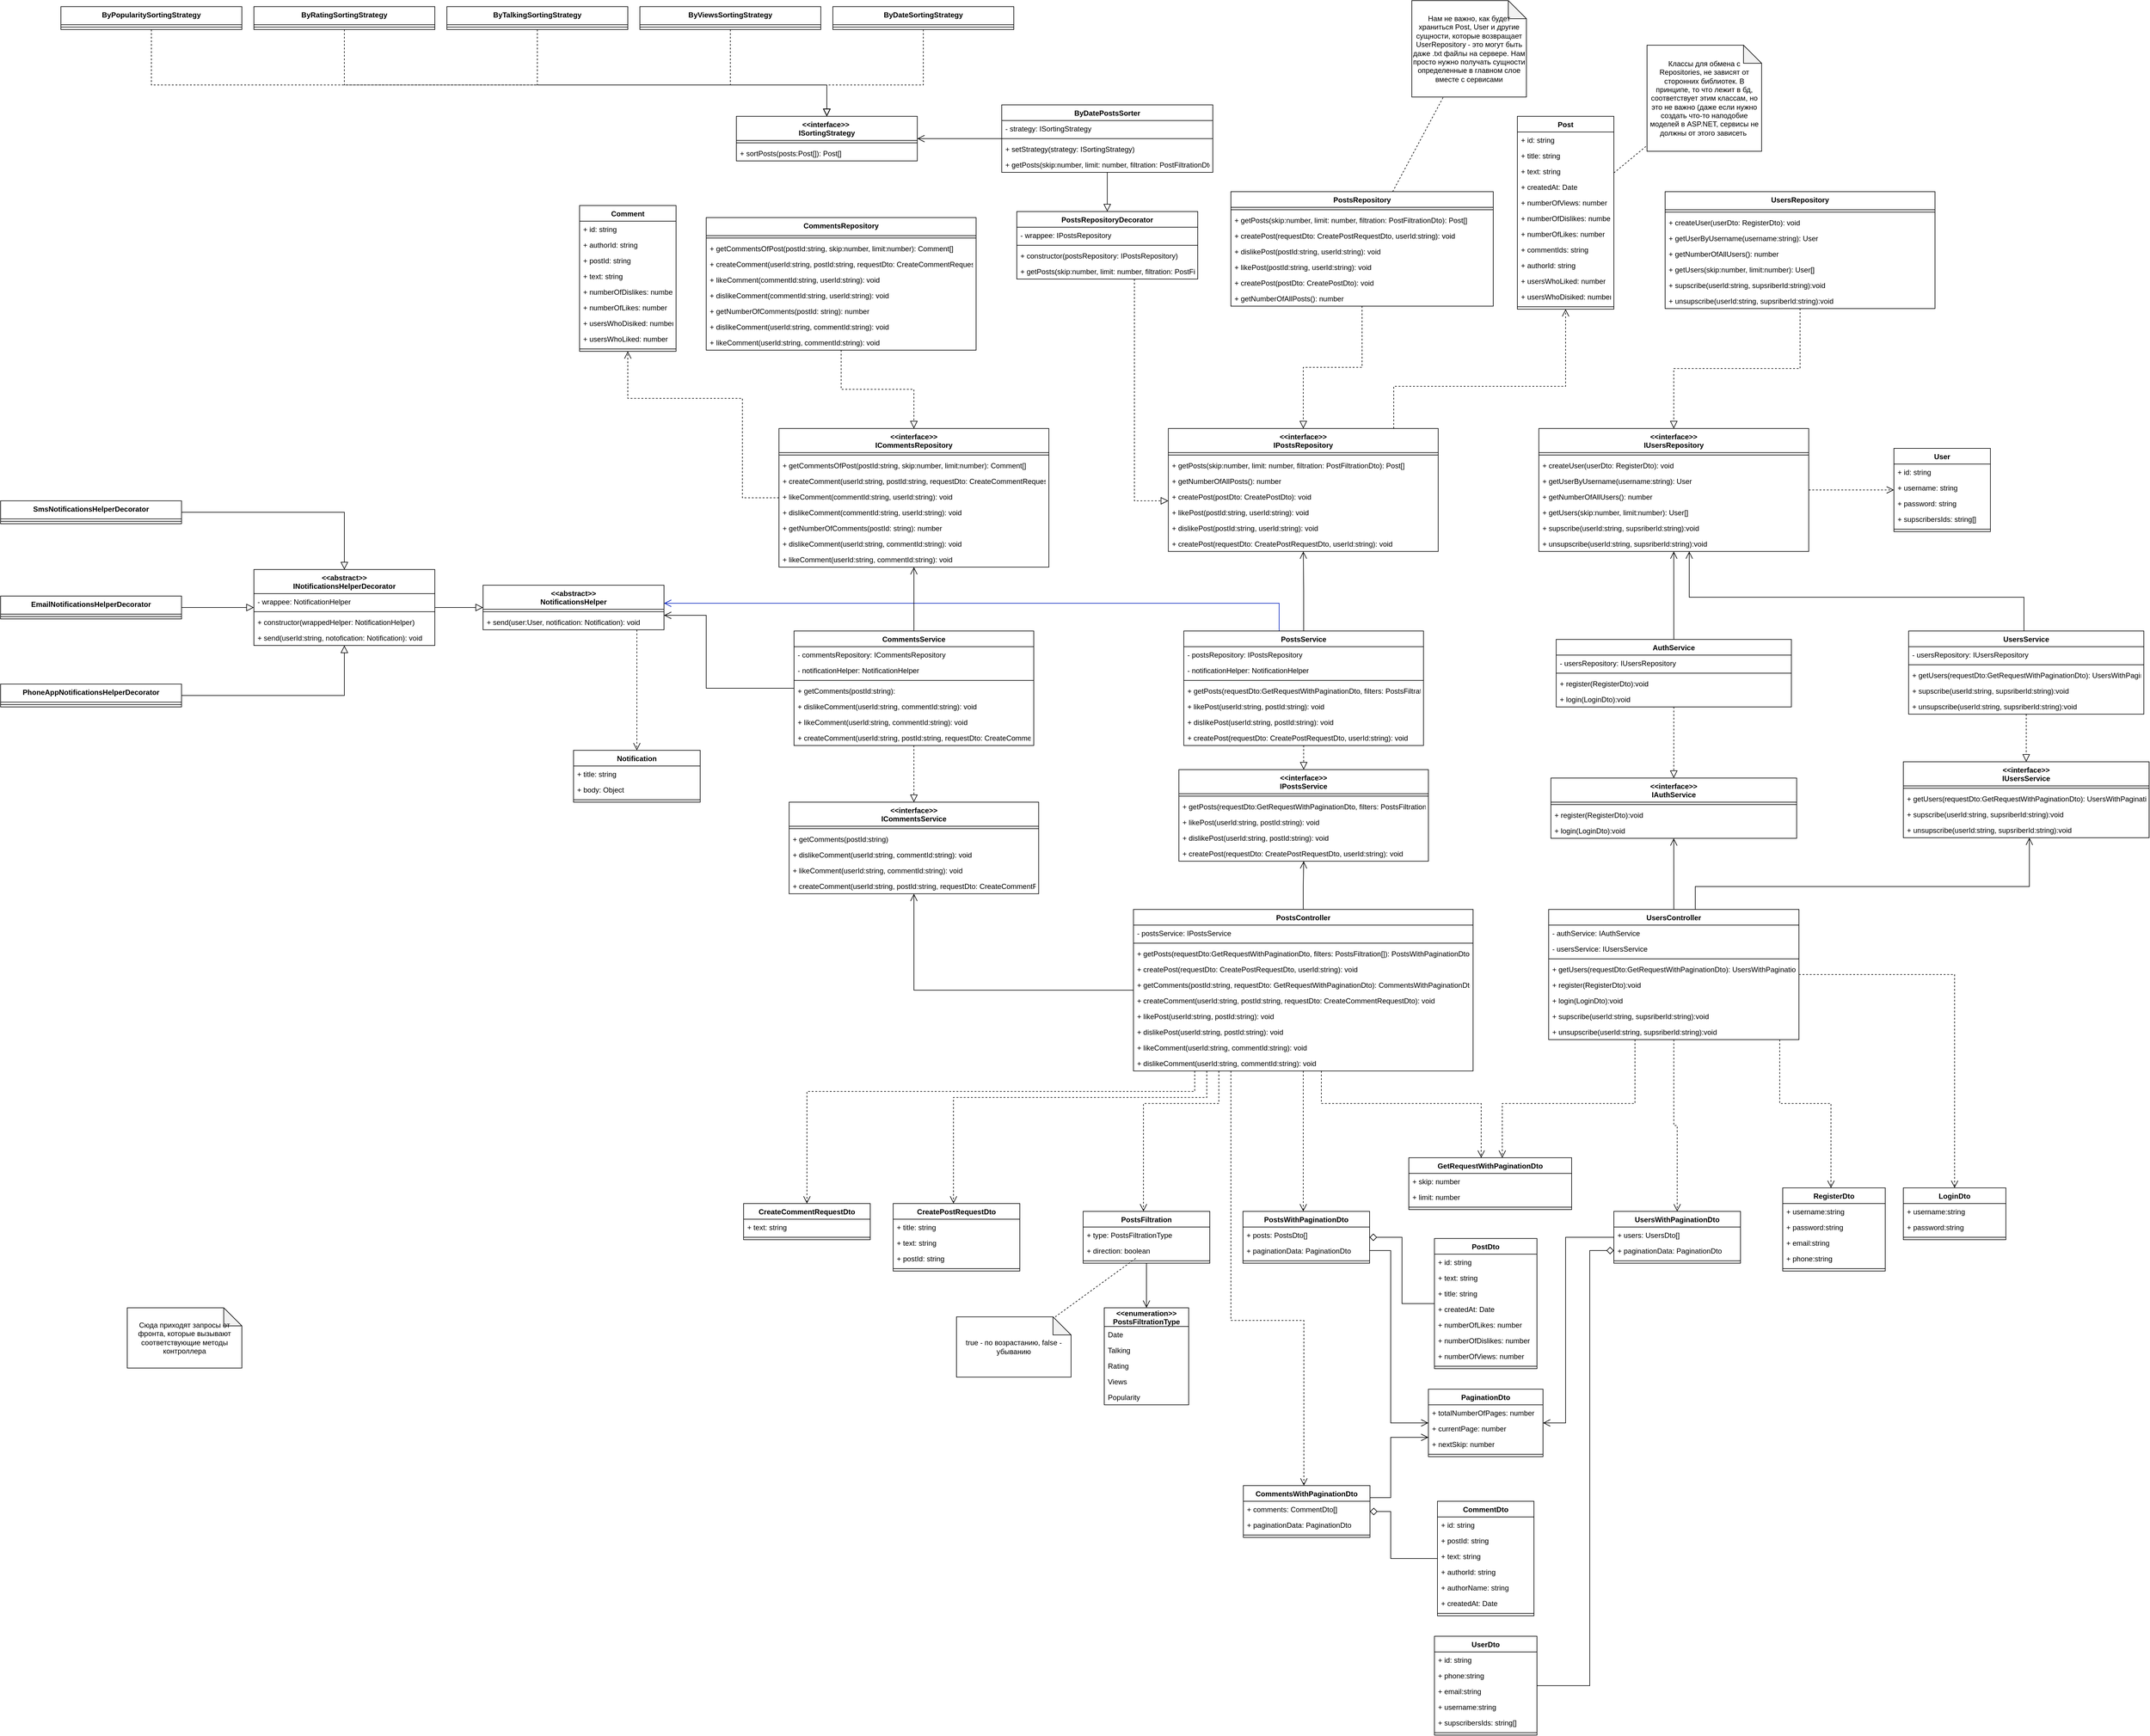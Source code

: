 <mxfile version="20.4.1" type="github">
  <diagram id="F95wo3n_SIfFYO3eJ3C-" name="Страница 1">
    <mxGraphModel dx="4207" dy="2163" grid="1" gridSize="10" guides="1" tooltips="1" connect="1" arrows="1" fold="1" page="1" pageScale="1" pageWidth="827" pageHeight="1169" math="0" shadow="0">
      <root>
        <mxCell id="0" />
        <mxCell id="1" parent="0" />
        <mxCell id="58PTY_vBODCg1kWdzX_q-9" style="edgeStyle=orthogonalEdgeStyle;rounded=0;orthogonalLoop=1;jettySize=auto;html=1;endArrow=open;endFill=0;endSize=10;startSize=10;" parent="1" source="58PTY_vBODCg1kWdzX_q-12" target="58PTY_vBODCg1kWdzX_q-22" edge="1">
          <mxGeometry relative="1" as="geometry" />
        </mxCell>
        <mxCell id="58PTY_vBODCg1kWdzX_q-10" style="edgeStyle=orthogonalEdgeStyle;rounded=0;orthogonalLoop=1;jettySize=auto;html=1;startArrow=none;startFill=0;endArrow=open;endFill=0;startSize=10;endSize=10;dashed=1;" parent="1" source="58PTY_vBODCg1kWdzX_q-12" target="58PTY_vBODCg1kWdzX_q-27" edge="1">
          <mxGeometry relative="1" as="geometry">
            <Array as="points">
              <mxPoint x="390" y="840" />
              <mxPoint x="390" y="840" />
            </Array>
          </mxGeometry>
        </mxCell>
        <mxCell id="58PTY_vBODCg1kWdzX_q-11" style="edgeStyle=orthogonalEdgeStyle;rounded=0;orthogonalLoop=1;jettySize=auto;html=1;dashed=1;startArrow=none;startFill=0;endArrow=open;endFill=0;startSize=10;endSize=10;" parent="1" source="58PTY_vBODCg1kWdzX_q-12" target="58PTY_vBODCg1kWdzX_q-69" edge="1">
          <mxGeometry relative="1" as="geometry">
            <Array as="points">
              <mxPoint x="270" y="920" />
              <mxPoint x="145" y="920" />
            </Array>
            <mxPoint x="145" y="912" as="targetPoint" />
          </mxGeometry>
        </mxCell>
        <mxCell id="58PTY_vBODCg1kWdzX_q-169" style="edgeStyle=orthogonalEdgeStyle;rounded=0;orthogonalLoop=1;jettySize=auto;html=1;endArrow=open;endFill=0;startSize=10;endSize=10;strokeColor=none;" parent="1" source="58PTY_vBODCg1kWdzX_q-12" target="58PTY_vBODCg1kWdzX_q-166" edge="1">
          <mxGeometry relative="1" as="geometry" />
        </mxCell>
        <mxCell id="58PTY_vBODCg1kWdzX_q-223" style="edgeStyle=orthogonalEdgeStyle;rounded=0;orthogonalLoop=1;jettySize=auto;html=1;endArrow=open;endFill=0;startSize=10;endSize=10;" parent="1" source="58PTY_vBODCg1kWdzX_q-12" target="58PTY_vBODCg1kWdzX_q-214" edge="1">
          <mxGeometry relative="1" as="geometry" />
        </mxCell>
        <mxCell id="58PTY_vBODCg1kWdzX_q-237" style="edgeStyle=orthogonalEdgeStyle;rounded=0;orthogonalLoop=1;jettySize=auto;html=1;endArrow=open;endFill=0;startSize=10;endSize=10;dashed=1;" parent="1" source="58PTY_vBODCg1kWdzX_q-12" target="58PTY_vBODCg1kWdzX_q-225" edge="1">
          <mxGeometry relative="1" as="geometry">
            <Array as="points">
              <mxPoint x="250" y="910" />
              <mxPoint x="-170" y="910" />
            </Array>
          </mxGeometry>
        </mxCell>
        <mxCell id="wPjEiCeUmBrcP1VuyhUk-7" style="edgeStyle=orthogonalEdgeStyle;rounded=0;orthogonalLoop=1;jettySize=auto;html=1;endArrow=open;endFill=0;dashed=1;endSize=10;startSize=10;" edge="1" parent="1" source="58PTY_vBODCg1kWdzX_q-12" target="wPjEiCeUmBrcP1VuyhUk-3">
          <mxGeometry relative="1" as="geometry">
            <Array as="points">
              <mxPoint x="290" y="1280" />
              <mxPoint x="411" y="1280" />
            </Array>
          </mxGeometry>
        </mxCell>
        <mxCell id="wPjEiCeUmBrcP1VuyhUk-68" style="edgeStyle=orthogonalEdgeStyle;rounded=0;orthogonalLoop=1;jettySize=auto;html=1;startArrow=none;startFill=0;endArrow=open;endFill=0;startSize=10;endSize=10;dashed=1;" edge="1" parent="1" source="58PTY_vBODCg1kWdzX_q-12" target="wPjEiCeUmBrcP1VuyhUk-42">
          <mxGeometry relative="1" as="geometry">
            <Array as="points">
              <mxPoint x="440" y="920" />
              <mxPoint x="705" y="920" />
            </Array>
          </mxGeometry>
        </mxCell>
        <mxCell id="wPjEiCeUmBrcP1VuyhUk-140" style="edgeStyle=orthogonalEdgeStyle;rounded=0;orthogonalLoop=1;jettySize=auto;html=1;entryX=0.5;entryY=0;entryDx=0;entryDy=0;dashed=1;startArrow=none;startFill=0;endArrow=open;endFill=0;startSize=10;endSize=10;" edge="1" parent="1" source="58PTY_vBODCg1kWdzX_q-12" target="wPjEiCeUmBrcP1VuyhUk-135">
          <mxGeometry relative="1" as="geometry">
            <Array as="points">
              <mxPoint x="230" y="900" />
              <mxPoint x="-413" y="900" />
            </Array>
          </mxGeometry>
        </mxCell>
        <mxCell id="58PTY_vBODCg1kWdzX_q-12" value="PostsController" style="swimlane;fontStyle=1;align=center;verticalAlign=top;childLayout=stackLayout;horizontal=1;startSize=26;horizontalStack=0;resizeParent=1;resizeParentMax=0;resizeLast=0;collapsible=1;marginBottom=0;" parent="1" vertex="1">
          <mxGeometry x="128.44" y="598" width="563.12" height="268" as="geometry" />
        </mxCell>
        <mxCell id="58PTY_vBODCg1kWdzX_q-13" value="- postsService: IPostsService" style="text;strokeColor=none;fillColor=none;align=left;verticalAlign=top;spacingLeft=4;spacingRight=4;overflow=hidden;rotatable=0;points=[[0,0.5],[1,0.5]];portConstraint=eastwest;" parent="58PTY_vBODCg1kWdzX_q-12" vertex="1">
          <mxGeometry y="26" width="563.12" height="26" as="geometry" />
        </mxCell>
        <mxCell id="58PTY_vBODCg1kWdzX_q-14" value="" style="line;strokeWidth=1;fillColor=none;align=left;verticalAlign=middle;spacingTop=-1;spacingLeft=3;spacingRight=3;rotatable=0;labelPosition=right;points=[];portConstraint=eastwest;strokeColor=inherit;" parent="58PTY_vBODCg1kWdzX_q-12" vertex="1">
          <mxGeometry y="52" width="563.12" height="8" as="geometry" />
        </mxCell>
        <mxCell id="58PTY_vBODCg1kWdzX_q-15" value="+ getPosts(requestDto:GetRequestWithPaginationDto, filters: PostsFiltration[]): PostsWithPaginationDto" style="text;strokeColor=none;fillColor=none;align=left;verticalAlign=top;spacingLeft=4;spacingRight=4;overflow=hidden;rotatable=0;points=[[0,0.5],[1,0.5]];portConstraint=eastwest;" parent="58PTY_vBODCg1kWdzX_q-12" vertex="1">
          <mxGeometry y="60" width="563.12" height="26" as="geometry" />
        </mxCell>
        <mxCell id="58PTY_vBODCg1kWdzX_q-224" value="+ createPost(requestDto: CreatePostRequestDto, userId:string): void" style="text;strokeColor=none;fillColor=none;align=left;verticalAlign=top;spacingLeft=4;spacingRight=4;overflow=hidden;rotatable=0;points=[[0,0.5],[1,0.5]];portConstraint=eastwest;" parent="58PTY_vBODCg1kWdzX_q-12" vertex="1">
          <mxGeometry y="86" width="563.12" height="26" as="geometry" />
        </mxCell>
        <mxCell id="58PTY_vBODCg1kWdzX_q-238" value="+ getComments(postId:string, requestDto: GetRequestWithPaginationDto): CommentsWithPaginationDto" style="text;strokeColor=none;fillColor=none;align=left;verticalAlign=top;spacingLeft=4;spacingRight=4;overflow=hidden;rotatable=0;points=[[0,0.5],[1,0.5]];portConstraint=eastwest;" parent="58PTY_vBODCg1kWdzX_q-12" vertex="1">
          <mxGeometry y="112" width="563.12" height="26" as="geometry" />
        </mxCell>
        <mxCell id="wPjEiCeUmBrcP1VuyhUk-1" value="+ createComment(userId:string, postId:string, requestDto: CreateCommentRequestDto): void" style="text;strokeColor=none;fillColor=none;align=left;verticalAlign=top;spacingLeft=4;spacingRight=4;overflow=hidden;rotatable=0;points=[[0,0.5],[1,0.5]];portConstraint=eastwest;" vertex="1" parent="58PTY_vBODCg1kWdzX_q-12">
          <mxGeometry y="138" width="563.12" height="26" as="geometry" />
        </mxCell>
        <mxCell id="wPjEiCeUmBrcP1VuyhUk-116" value="+ likePost(userId:string, postId:string): void" style="text;strokeColor=none;fillColor=none;align=left;verticalAlign=top;spacingLeft=4;spacingRight=4;overflow=hidden;rotatable=0;points=[[0,0.5],[1,0.5]];portConstraint=eastwest;" vertex="1" parent="58PTY_vBODCg1kWdzX_q-12">
          <mxGeometry y="164" width="563.12" height="26" as="geometry" />
        </mxCell>
        <mxCell id="wPjEiCeUmBrcP1VuyhUk-117" value="+ dislikePost(userId:string, postId:string): void" style="text;strokeColor=none;fillColor=none;align=left;verticalAlign=top;spacingLeft=4;spacingRight=4;overflow=hidden;rotatable=0;points=[[0,0.5],[1,0.5]];portConstraint=eastwest;" vertex="1" parent="58PTY_vBODCg1kWdzX_q-12">
          <mxGeometry y="190" width="563.12" height="26" as="geometry" />
        </mxCell>
        <mxCell id="wPjEiCeUmBrcP1VuyhUk-118" value="+ likeComment(userId:string, commentId:string): void" style="text;strokeColor=none;fillColor=none;align=left;verticalAlign=top;spacingLeft=4;spacingRight=4;overflow=hidden;rotatable=0;points=[[0,0.5],[1,0.5]];portConstraint=eastwest;" vertex="1" parent="58PTY_vBODCg1kWdzX_q-12">
          <mxGeometry y="216" width="563.12" height="26" as="geometry" />
        </mxCell>
        <mxCell id="wPjEiCeUmBrcP1VuyhUk-119" value="+ dislikeComment(userId:string, commentId:string): void" style="text;strokeColor=none;fillColor=none;align=left;verticalAlign=top;spacingLeft=4;spacingRight=4;overflow=hidden;rotatable=0;points=[[0,0.5],[1,0.5]];portConstraint=eastwest;" vertex="1" parent="58PTY_vBODCg1kWdzX_q-12">
          <mxGeometry y="242" width="563.12" height="26" as="geometry" />
        </mxCell>
        <mxCell id="58PTY_vBODCg1kWdzX_q-16" style="edgeStyle=orthogonalEdgeStyle;rounded=0;orthogonalLoop=1;jettySize=auto;html=1;endArrow=block;endFill=0;startSize=10;endSize=10;dashed=1;" parent="1" source="58PTY_vBODCg1kWdzX_q-18" target="58PTY_vBODCg1kWdzX_q-22" edge="1">
          <mxGeometry relative="1" as="geometry" />
        </mxCell>
        <mxCell id="58PTY_vBODCg1kWdzX_q-17" style="edgeStyle=orthogonalEdgeStyle;rounded=0;orthogonalLoop=1;jettySize=auto;html=1;startArrow=none;startFill=0;endArrow=open;endFill=0;startSize=10;endSize=10;" parent="1" source="58PTY_vBODCg1kWdzX_q-18" target="58PTY_vBODCg1kWdzX_q-52" edge="1">
          <mxGeometry relative="1" as="geometry" />
        </mxCell>
        <mxCell id="wPjEiCeUmBrcP1VuyhUk-207" style="edgeStyle=orthogonalEdgeStyle;rounded=0;orthogonalLoop=1;jettySize=auto;html=1;startArrow=none;startFill=0;endArrow=open;endFill=0;startSize=10;endSize=10;fillColor=#0050ef;strokeColor=#001DBC;" edge="1" parent="1" source="58PTY_vBODCg1kWdzX_q-18" target="wPjEiCeUmBrcP1VuyhUk-197">
          <mxGeometry relative="1" as="geometry">
            <Array as="points">
              <mxPoint x="370" y="90" />
            </Array>
          </mxGeometry>
        </mxCell>
        <mxCell id="58PTY_vBODCg1kWdzX_q-18" value="PostsService" style="swimlane;fontStyle=1;align=center;verticalAlign=top;childLayout=stackLayout;horizontal=1;startSize=26;horizontalStack=0;resizeParent=1;resizeParentMax=0;resizeLast=0;collapsible=1;marginBottom=0;" parent="1" vertex="1">
          <mxGeometry x="211.88" y="136" width="397.5" height="190" as="geometry" />
        </mxCell>
        <mxCell id="58PTY_vBODCg1kWdzX_q-19" value="- postsRepository: IPostsRepository" style="text;strokeColor=none;fillColor=none;align=left;verticalAlign=top;spacingLeft=4;spacingRight=4;overflow=hidden;rotatable=0;points=[[0,0.5],[1,0.5]];portConstraint=eastwest;" parent="58PTY_vBODCg1kWdzX_q-18" vertex="1">
          <mxGeometry y="26" width="397.5" height="26" as="geometry" />
        </mxCell>
        <mxCell id="wPjEiCeUmBrcP1VuyhUk-206" value="- notificationHelper: NotificationHelper" style="text;strokeColor=none;fillColor=none;align=left;verticalAlign=top;spacingLeft=4;spacingRight=4;overflow=hidden;rotatable=0;points=[[0,0.5],[1,0.5]];portConstraint=eastwest;" vertex="1" parent="58PTY_vBODCg1kWdzX_q-18">
          <mxGeometry y="52" width="397.5" height="26" as="geometry" />
        </mxCell>
        <mxCell id="58PTY_vBODCg1kWdzX_q-20" value="" style="line;strokeWidth=1;fillColor=none;align=left;verticalAlign=middle;spacingTop=-1;spacingLeft=3;spacingRight=3;rotatable=0;labelPosition=right;points=[];portConstraint=eastwest;strokeColor=inherit;" parent="58PTY_vBODCg1kWdzX_q-18" vertex="1">
          <mxGeometry y="78" width="397.5" height="8" as="geometry" />
        </mxCell>
        <mxCell id="58PTY_vBODCg1kWdzX_q-21" value="+ getPosts(requestDto:GetRequestWithPaginationDto, filters: PostsFiltration[]): PostsWithPaginationDataDto" style="text;strokeColor=none;fillColor=none;align=left;verticalAlign=top;spacingLeft=4;spacingRight=4;overflow=hidden;rotatable=0;points=[[0,0.5],[1,0.5]];portConstraint=eastwest;" parent="58PTY_vBODCg1kWdzX_q-18" vertex="1">
          <mxGeometry y="86" width="397.5" height="26" as="geometry" />
        </mxCell>
        <mxCell id="wPjEiCeUmBrcP1VuyhUk-128" value="+ likePost(userId:string, postId:string): void" style="text;strokeColor=none;fillColor=none;align=left;verticalAlign=top;spacingLeft=4;spacingRight=4;overflow=hidden;rotatable=0;points=[[0,0.5],[1,0.5]];portConstraint=eastwest;" vertex="1" parent="58PTY_vBODCg1kWdzX_q-18">
          <mxGeometry y="112" width="397.5" height="26" as="geometry" />
        </mxCell>
        <mxCell id="wPjEiCeUmBrcP1VuyhUk-129" value="+ dislikePost(userId:string, postId:string): void" style="text;strokeColor=none;fillColor=none;align=left;verticalAlign=top;spacingLeft=4;spacingRight=4;overflow=hidden;rotatable=0;points=[[0,0.5],[1,0.5]];portConstraint=eastwest;" vertex="1" parent="58PTY_vBODCg1kWdzX_q-18">
          <mxGeometry y="138" width="397.5" height="26" as="geometry" />
        </mxCell>
        <mxCell id="wPjEiCeUmBrcP1VuyhUk-133" value="+ createPost(requestDto: CreatePostRequestDto, userId:string): void" style="text;strokeColor=none;fillColor=none;align=left;verticalAlign=top;spacingLeft=4;spacingRight=4;overflow=hidden;rotatable=0;points=[[0,0.5],[1,0.5]];portConstraint=eastwest;" vertex="1" parent="58PTY_vBODCg1kWdzX_q-18">
          <mxGeometry y="164" width="397.5" height="26" as="geometry" />
        </mxCell>
        <mxCell id="58PTY_vBODCg1kWdzX_q-22" value="&lt;&lt;interface&gt;&gt;&#xa;IPostsService" style="swimlane;fontStyle=1;align=center;verticalAlign=top;childLayout=stackLayout;horizontal=1;startSize=40;horizontalStack=0;resizeParent=1;resizeParentMax=0;resizeLast=0;collapsible=1;marginBottom=0;" parent="1" vertex="1">
          <mxGeometry x="203.75" y="366" width="413.75" height="152" as="geometry" />
        </mxCell>
        <mxCell id="58PTY_vBODCg1kWdzX_q-23" value="" style="line;strokeWidth=1;fillColor=none;align=left;verticalAlign=middle;spacingTop=-1;spacingLeft=3;spacingRight=3;rotatable=0;labelPosition=right;points=[];portConstraint=eastwest;strokeColor=inherit;" parent="58PTY_vBODCg1kWdzX_q-22" vertex="1">
          <mxGeometry y="40" width="413.75" height="8" as="geometry" />
        </mxCell>
        <mxCell id="58PTY_vBODCg1kWdzX_q-24" value="+ getPosts(requestDto:GetRequestWithPaginationDto, filters: PostsFiltration[]): PostsWithPaginationDto" style="text;strokeColor=none;fillColor=none;align=left;verticalAlign=top;spacingLeft=4;spacingRight=4;overflow=hidden;rotatable=0;points=[[0,0.5],[1,0.5]];portConstraint=eastwest;" parent="58PTY_vBODCg1kWdzX_q-22" vertex="1">
          <mxGeometry y="48" width="413.75" height="26" as="geometry" />
        </mxCell>
        <mxCell id="wPjEiCeUmBrcP1VuyhUk-126" value="+ likePost(userId:string, postId:string): void" style="text;strokeColor=none;fillColor=none;align=left;verticalAlign=top;spacingLeft=4;spacingRight=4;overflow=hidden;rotatable=0;points=[[0,0.5],[1,0.5]];portConstraint=eastwest;" vertex="1" parent="58PTY_vBODCg1kWdzX_q-22">
          <mxGeometry y="74" width="413.75" height="26" as="geometry" />
        </mxCell>
        <mxCell id="wPjEiCeUmBrcP1VuyhUk-127" value="+ dislikePost(userId:string, postId:string): void" style="text;strokeColor=none;fillColor=none;align=left;verticalAlign=top;spacingLeft=4;spacingRight=4;overflow=hidden;rotatable=0;points=[[0,0.5],[1,0.5]];portConstraint=eastwest;" vertex="1" parent="58PTY_vBODCg1kWdzX_q-22">
          <mxGeometry y="100" width="413.75" height="26" as="geometry" />
        </mxCell>
        <mxCell id="wPjEiCeUmBrcP1VuyhUk-132" value="+ createPost(requestDto: CreatePostRequestDto, userId:string): void" style="text;strokeColor=none;fillColor=none;align=left;verticalAlign=top;spacingLeft=4;spacingRight=4;overflow=hidden;rotatable=0;points=[[0,0.5],[1,0.5]];portConstraint=eastwest;" vertex="1" parent="58PTY_vBODCg1kWdzX_q-22">
          <mxGeometry y="126" width="413.75" height="26" as="geometry" />
        </mxCell>
        <mxCell id="58PTY_vBODCg1kWdzX_q-25" style="edgeStyle=orthogonalEdgeStyle;rounded=0;orthogonalLoop=1;jettySize=auto;html=1;endArrow=none;endFill=0;startSize=10;endSize=10;startArrow=diamond;startFill=0;" parent="1" source="58PTY_vBODCg1kWdzX_q-27" target="58PTY_vBODCg1kWdzX_q-31" edge="1">
          <mxGeometry relative="1" as="geometry" />
        </mxCell>
        <mxCell id="wPjEiCeUmBrcP1VuyhUk-9" style="edgeStyle=orthogonalEdgeStyle;rounded=0;orthogonalLoop=1;jettySize=auto;html=1;startArrow=none;startFill=0;endArrow=open;endFill=0;startSize=10;endSize=10;" edge="1" parent="1" source="58PTY_vBODCg1kWdzX_q-27" target="58PTY_vBODCg1kWdzX_q-40">
          <mxGeometry relative="1" as="geometry">
            <Array as="points">
              <mxPoint x="555" y="1164" />
              <mxPoint x="555" y="1450" />
            </Array>
          </mxGeometry>
        </mxCell>
        <mxCell id="58PTY_vBODCg1kWdzX_q-27" value="PostsWithPaginationDto" style="swimlane;fontStyle=1;align=center;verticalAlign=top;childLayout=stackLayout;horizontal=1;startSize=26;horizontalStack=0;resizeParent=1;resizeParentMax=0;resizeLast=0;collapsible=1;marginBottom=0;" parent="1" vertex="1">
          <mxGeometry x="310" y="1099" width="210" height="86" as="geometry" />
        </mxCell>
        <mxCell id="58PTY_vBODCg1kWdzX_q-28" value="+ posts: PostsDto[]" style="text;strokeColor=none;fillColor=none;align=left;verticalAlign=top;spacingLeft=4;spacingRight=4;overflow=hidden;rotatable=0;points=[[0,0.5],[1,0.5]];portConstraint=eastwest;" parent="58PTY_vBODCg1kWdzX_q-27" vertex="1">
          <mxGeometry y="26" width="210" height="26" as="geometry" />
        </mxCell>
        <mxCell id="58PTY_vBODCg1kWdzX_q-29" value="+ paginationData: PaginationDto" style="text;strokeColor=none;fillColor=none;align=left;verticalAlign=top;spacingLeft=4;spacingRight=4;overflow=hidden;rotatable=0;points=[[0,0.5],[1,0.5]];portConstraint=eastwest;" parent="58PTY_vBODCg1kWdzX_q-27" vertex="1">
          <mxGeometry y="52" width="210" height="26" as="geometry" />
        </mxCell>
        <mxCell id="58PTY_vBODCg1kWdzX_q-30" value="" style="line;strokeWidth=1;fillColor=none;align=left;verticalAlign=middle;spacingTop=-1;spacingLeft=3;spacingRight=3;rotatable=0;labelPosition=right;points=[];portConstraint=eastwest;strokeColor=inherit;" parent="58PTY_vBODCg1kWdzX_q-27" vertex="1">
          <mxGeometry y="78" width="210" height="8" as="geometry" />
        </mxCell>
        <mxCell id="58PTY_vBODCg1kWdzX_q-31" value="PostDto" style="swimlane;fontStyle=1;align=center;verticalAlign=top;childLayout=stackLayout;horizontal=1;startSize=26;horizontalStack=0;resizeParent=1;resizeParentMax=0;resizeLast=0;collapsible=1;marginBottom=0;" parent="1" vertex="1">
          <mxGeometry x="627.5" y="1144" width="170" height="216" as="geometry" />
        </mxCell>
        <mxCell id="58PTY_vBODCg1kWdzX_q-32" value="+ id: string" style="text;strokeColor=none;fillColor=none;align=left;verticalAlign=top;spacingLeft=4;spacingRight=4;overflow=hidden;rotatable=0;points=[[0,0.5],[1,0.5]];portConstraint=eastwest;" parent="58PTY_vBODCg1kWdzX_q-31" vertex="1">
          <mxGeometry y="26" width="170" height="26" as="geometry" />
        </mxCell>
        <mxCell id="58PTY_vBODCg1kWdzX_q-230" value="+ text: string" style="text;strokeColor=none;fillColor=none;align=left;verticalAlign=top;spacingLeft=4;spacingRight=4;overflow=hidden;rotatable=0;points=[[0,0.5],[1,0.5]];portConstraint=eastwest;" parent="58PTY_vBODCg1kWdzX_q-31" vertex="1">
          <mxGeometry y="52" width="170" height="26" as="geometry" />
        </mxCell>
        <mxCell id="58PTY_vBODCg1kWdzX_q-33" value="+ title: string" style="text;strokeColor=none;fillColor=none;align=left;verticalAlign=top;spacingLeft=4;spacingRight=4;overflow=hidden;rotatable=0;points=[[0,0.5],[1,0.5]];portConstraint=eastwest;" parent="58PTY_vBODCg1kWdzX_q-31" vertex="1">
          <mxGeometry y="78" width="170" height="26" as="geometry" />
        </mxCell>
        <mxCell id="58PTY_vBODCg1kWdzX_q-34" value="+ createdAt: Date" style="text;strokeColor=none;fillColor=none;align=left;verticalAlign=top;spacingLeft=4;spacingRight=4;overflow=hidden;rotatable=0;points=[[0,0.5],[1,0.5]];portConstraint=eastwest;" parent="58PTY_vBODCg1kWdzX_q-31" vertex="1">
          <mxGeometry y="104" width="170" height="26" as="geometry" />
        </mxCell>
        <mxCell id="58PTY_vBODCg1kWdzX_q-36" value="+ numberOfLikes: number" style="text;strokeColor=none;fillColor=none;align=left;verticalAlign=top;spacingLeft=4;spacingRight=4;overflow=hidden;rotatable=0;points=[[0,0.5],[1,0.5]];portConstraint=eastwest;" parent="58PTY_vBODCg1kWdzX_q-31" vertex="1">
          <mxGeometry y="130" width="170" height="26" as="geometry" />
        </mxCell>
        <mxCell id="58PTY_vBODCg1kWdzX_q-37" value="+ numberOfDislikes: number" style="text;strokeColor=none;fillColor=none;align=left;verticalAlign=top;spacingLeft=4;spacingRight=4;overflow=hidden;rotatable=0;points=[[0,0.5],[1,0.5]];portConstraint=eastwest;" parent="58PTY_vBODCg1kWdzX_q-31" vertex="1">
          <mxGeometry y="156" width="170" height="26" as="geometry" />
        </mxCell>
        <mxCell id="58PTY_vBODCg1kWdzX_q-38" value="+ numberOfViews: number" style="text;strokeColor=none;fillColor=none;align=left;verticalAlign=top;spacingLeft=4;spacingRight=4;overflow=hidden;rotatable=0;points=[[0,0.5],[1,0.5]];portConstraint=eastwest;" parent="58PTY_vBODCg1kWdzX_q-31" vertex="1">
          <mxGeometry y="182" width="170" height="26" as="geometry" />
        </mxCell>
        <mxCell id="58PTY_vBODCg1kWdzX_q-39" value="" style="line;strokeWidth=1;fillColor=none;align=left;verticalAlign=middle;spacingTop=-1;spacingLeft=3;spacingRight=3;rotatable=0;labelPosition=right;points=[];portConstraint=eastwest;strokeColor=inherit;" parent="58PTY_vBODCg1kWdzX_q-31" vertex="1">
          <mxGeometry y="208" width="170" height="8" as="geometry" />
        </mxCell>
        <mxCell id="58PTY_vBODCg1kWdzX_q-40" value="PaginationDto" style="swimlane;fontStyle=1;align=center;verticalAlign=top;childLayout=stackLayout;horizontal=1;startSize=26;horizontalStack=0;resizeParent=1;resizeParentMax=0;resizeLast=0;collapsible=1;marginBottom=0;" parent="1" vertex="1">
          <mxGeometry x="617.5" y="1394" width="190" height="112" as="geometry" />
        </mxCell>
        <mxCell id="58PTY_vBODCg1kWdzX_q-41" value="+ totalNumberOfPages: number" style="text;strokeColor=none;fillColor=none;align=left;verticalAlign=top;spacingLeft=4;spacingRight=4;overflow=hidden;rotatable=0;points=[[0,0.5],[1,0.5]];portConstraint=eastwest;" parent="58PTY_vBODCg1kWdzX_q-40" vertex="1">
          <mxGeometry y="26" width="190" height="26" as="geometry" />
        </mxCell>
        <mxCell id="58PTY_vBODCg1kWdzX_q-42" value="+ currentPage: number" style="text;strokeColor=none;fillColor=none;align=left;verticalAlign=top;spacingLeft=4;spacingRight=4;overflow=hidden;rotatable=0;points=[[0,0.5],[1,0.5]];portConstraint=eastwest;" parent="58PTY_vBODCg1kWdzX_q-40" vertex="1">
          <mxGeometry y="52" width="190" height="26" as="geometry" />
        </mxCell>
        <mxCell id="58PTY_vBODCg1kWdzX_q-43" value="+ nextSkip: number" style="text;strokeColor=none;fillColor=none;align=left;verticalAlign=top;spacingLeft=4;spacingRight=4;overflow=hidden;rotatable=0;points=[[0,0.5],[1,0.5]];portConstraint=eastwest;" parent="58PTY_vBODCg1kWdzX_q-40" vertex="1">
          <mxGeometry y="78" width="190" height="26" as="geometry" />
        </mxCell>
        <mxCell id="58PTY_vBODCg1kWdzX_q-44" value="" style="line;strokeWidth=1;fillColor=none;align=left;verticalAlign=middle;spacingTop=-1;spacingLeft=3;spacingRight=3;rotatable=0;labelPosition=right;points=[];portConstraint=eastwest;strokeColor=inherit;" parent="58PTY_vBODCg1kWdzX_q-40" vertex="1">
          <mxGeometry y="104" width="190" height="8" as="geometry" />
        </mxCell>
        <mxCell id="58PTY_vBODCg1kWdzX_q-45" style="edgeStyle=orthogonalEdgeStyle;rounded=0;orthogonalLoop=1;jettySize=auto;html=1;endArrow=block;endFill=0;startSize=10;endSize=10;dashed=1;" parent="1" source="58PTY_vBODCg1kWdzX_q-46" target="58PTY_vBODCg1kWdzX_q-52" edge="1">
          <mxGeometry relative="1" as="geometry" />
        </mxCell>
        <mxCell id="58PTY_vBODCg1kWdzX_q-46" value="PostsRepository" style="swimlane;fontStyle=1;align=center;verticalAlign=top;childLayout=stackLayout;horizontal=1;startSize=26;horizontalStack=0;resizeParent=1;resizeParentMax=0;resizeLast=0;collapsible=1;marginBottom=0;" parent="1" vertex="1">
          <mxGeometry x="290" y="-593" width="435" height="190" as="geometry" />
        </mxCell>
        <mxCell id="58PTY_vBODCg1kWdzX_q-48" value="" style="line;strokeWidth=1;fillColor=none;align=left;verticalAlign=middle;spacingTop=-1;spacingLeft=3;spacingRight=3;rotatable=0;labelPosition=right;points=[];portConstraint=eastwest;strokeColor=inherit;" parent="58PTY_vBODCg1kWdzX_q-46" vertex="1">
          <mxGeometry y="26" width="435" height="8" as="geometry" />
        </mxCell>
        <mxCell id="wPjEiCeUmBrcP1VuyhUk-145" value="+ getPosts(skip:number, limit: number, filtration: PostFiltrationDto): Post[]" style="text;strokeColor=none;fillColor=none;align=left;verticalAlign=top;spacingLeft=4;spacingRight=4;overflow=hidden;rotatable=0;points=[[0,0.5],[1,0.5]];portConstraint=eastwest;" vertex="1" parent="58PTY_vBODCg1kWdzX_q-46">
          <mxGeometry y="34" width="435" height="26" as="geometry" />
        </mxCell>
        <mxCell id="wPjEiCeUmBrcP1VuyhUk-150" value="+ createPost(requestDto: CreatePostRequestDto, userId:string): void" style="text;strokeColor=none;fillColor=none;align=left;verticalAlign=top;spacingLeft=4;spacingRight=4;overflow=hidden;rotatable=0;points=[[0,0.5],[1,0.5]];portConstraint=eastwest;" vertex="1" parent="58PTY_vBODCg1kWdzX_q-46">
          <mxGeometry y="60" width="435" height="26" as="geometry" />
        </mxCell>
        <mxCell id="wPjEiCeUmBrcP1VuyhUk-149" value="+ dislikePost(postId:string, userId:string): void" style="text;strokeColor=none;fillColor=none;align=left;verticalAlign=top;spacingLeft=4;spacingRight=4;overflow=hidden;rotatable=0;points=[[0,0.5],[1,0.5]];portConstraint=eastwest;" vertex="1" parent="58PTY_vBODCg1kWdzX_q-46">
          <mxGeometry y="86" width="435" height="26" as="geometry" />
        </mxCell>
        <mxCell id="wPjEiCeUmBrcP1VuyhUk-148" value="+ likePost(postId:string, userId:string): void" style="text;strokeColor=none;fillColor=none;align=left;verticalAlign=top;spacingLeft=4;spacingRight=4;overflow=hidden;rotatable=0;points=[[0,0.5],[1,0.5]];portConstraint=eastwest;" vertex="1" parent="58PTY_vBODCg1kWdzX_q-46">
          <mxGeometry y="112" width="435" height="26" as="geometry" />
        </mxCell>
        <mxCell id="wPjEiCeUmBrcP1VuyhUk-147" value="+ createPost(postDto: CreatePostDto): void" style="text;strokeColor=none;fillColor=none;align=left;verticalAlign=top;spacingLeft=4;spacingRight=4;overflow=hidden;rotatable=0;points=[[0,0.5],[1,0.5]];portConstraint=eastwest;" vertex="1" parent="58PTY_vBODCg1kWdzX_q-46">
          <mxGeometry y="138" width="435" height="26" as="geometry" />
        </mxCell>
        <mxCell id="wPjEiCeUmBrcP1VuyhUk-146" value="+ getNumberOfAllPosts(): number" style="text;strokeColor=none;fillColor=none;align=left;verticalAlign=top;spacingLeft=4;spacingRight=4;overflow=hidden;rotatable=0;points=[[0,0.5],[1,0.5]];portConstraint=eastwest;" vertex="1" parent="58PTY_vBODCg1kWdzX_q-46">
          <mxGeometry y="164" width="435" height="26" as="geometry" />
        </mxCell>
        <mxCell id="58PTY_vBODCg1kWdzX_q-51" style="edgeStyle=orthogonalEdgeStyle;rounded=0;orthogonalLoop=1;jettySize=auto;html=1;startArrow=none;startFill=0;endArrow=open;endFill=0;startSize=10;endSize=10;dashed=1;" parent="1" source="58PTY_vBODCg1kWdzX_q-52" target="58PTY_vBODCg1kWdzX_q-76" edge="1">
          <mxGeometry relative="1" as="geometry">
            <Array as="points">
              <mxPoint x="560" y="-270" />
              <mxPoint x="845" y="-270" />
            </Array>
          </mxGeometry>
        </mxCell>
        <mxCell id="58PTY_vBODCg1kWdzX_q-52" value="&lt;&lt;interface&gt;&gt;&#xa;IPostsRepository" style="swimlane;fontStyle=1;align=center;verticalAlign=top;childLayout=stackLayout;horizontal=1;startSize=40;horizontalStack=0;resizeParent=1;resizeParentMax=0;resizeLast=0;collapsible=1;marginBottom=0;" parent="1" vertex="1">
          <mxGeometry x="186.25" y="-200" width="447.5" height="204" as="geometry" />
        </mxCell>
        <mxCell id="58PTY_vBODCg1kWdzX_q-53" value="" style="line;strokeWidth=1;fillColor=none;align=left;verticalAlign=middle;spacingTop=-1;spacingLeft=3;spacingRight=3;rotatable=0;labelPosition=right;points=[];portConstraint=eastwest;strokeColor=inherit;" parent="58PTY_vBODCg1kWdzX_q-52" vertex="1">
          <mxGeometry y="40" width="447.5" height="8" as="geometry" />
        </mxCell>
        <mxCell id="58PTY_vBODCg1kWdzX_q-54" value="+ getPosts(skip:number, limit: number, filtration: PostFiltrationDto): Post[]" style="text;strokeColor=none;fillColor=none;align=left;verticalAlign=top;spacingLeft=4;spacingRight=4;overflow=hidden;rotatable=0;points=[[0,0.5],[1,0.5]];portConstraint=eastwest;" parent="58PTY_vBODCg1kWdzX_q-52" vertex="1">
          <mxGeometry y="48" width="447.5" height="26" as="geometry" />
        </mxCell>
        <mxCell id="58PTY_vBODCg1kWdzX_q-55" value="+ getNumberOfAllPosts(): number" style="text;strokeColor=none;fillColor=none;align=left;verticalAlign=top;spacingLeft=4;spacingRight=4;overflow=hidden;rotatable=0;points=[[0,0.5],[1,0.5]];portConstraint=eastwest;" parent="58PTY_vBODCg1kWdzX_q-52" vertex="1">
          <mxGeometry y="74" width="447.5" height="26" as="geometry" />
        </mxCell>
        <mxCell id="wPjEiCeUmBrcP1VuyhUk-13" value="+ createPost(postDto: CreatePostDto): void" style="text;strokeColor=none;fillColor=none;align=left;verticalAlign=top;spacingLeft=4;spacingRight=4;overflow=hidden;rotatable=0;points=[[0,0.5],[1,0.5]];portConstraint=eastwest;" vertex="1" parent="58PTY_vBODCg1kWdzX_q-52">
          <mxGeometry y="100" width="447.5" height="26" as="geometry" />
        </mxCell>
        <mxCell id="wPjEiCeUmBrcP1VuyhUk-20" value="+ likePost(postId:string, userId:string): void" style="text;strokeColor=none;fillColor=none;align=left;verticalAlign=top;spacingLeft=4;spacingRight=4;overflow=hidden;rotatable=0;points=[[0,0.5],[1,0.5]];portConstraint=eastwest;" vertex="1" parent="58PTY_vBODCg1kWdzX_q-52">
          <mxGeometry y="126" width="447.5" height="26" as="geometry" />
        </mxCell>
        <mxCell id="wPjEiCeUmBrcP1VuyhUk-21" value="+ dislikePost(postId:string, userId:string): void" style="text;strokeColor=none;fillColor=none;align=left;verticalAlign=top;spacingLeft=4;spacingRight=4;overflow=hidden;rotatable=0;points=[[0,0.5],[1,0.5]];portConstraint=eastwest;" vertex="1" parent="58PTY_vBODCg1kWdzX_q-52">
          <mxGeometry y="152" width="447.5" height="26" as="geometry" />
        </mxCell>
        <mxCell id="wPjEiCeUmBrcP1VuyhUk-134" value="+ createPost(requestDto: CreatePostRequestDto, userId:string): void" style="text;strokeColor=none;fillColor=none;align=left;verticalAlign=top;spacingLeft=4;spacingRight=4;overflow=hidden;rotatable=0;points=[[0,0.5],[1,0.5]];portConstraint=eastwest;" vertex="1" parent="58PTY_vBODCg1kWdzX_q-52">
          <mxGeometry y="178" width="447.5" height="26" as="geometry" />
        </mxCell>
        <mxCell id="58PTY_vBODCg1kWdzX_q-62" value="&lt;&lt;enumeration&gt;&gt;&#xa;PostsFiltrationType" style="swimlane;fontStyle=1;childLayout=stackLayout;horizontal=1;startSize=31;horizontalStack=0;resizeParent=1;resizeParentMax=0;resizeLast=0;collapsible=1;marginBottom=0;labelBackgroundColor=none;fontColor=#000000;" parent="1" vertex="1">
          <mxGeometry x="80" y="1259" width="140" height="161" as="geometry" />
        </mxCell>
        <mxCell id="58PTY_vBODCg1kWdzX_q-63" value="Date" style="text;align=left;verticalAlign=top;spacingLeft=4;spacingRight=4;overflow=hidden;rotatable=0;points=[[0,0.5],[1,0.5]];portConstraint=eastwest;labelBackgroundColor=none;fontColor=#000000;" parent="58PTY_vBODCg1kWdzX_q-62" vertex="1">
          <mxGeometry y="31" width="140" height="26" as="geometry" />
        </mxCell>
        <mxCell id="58PTY_vBODCg1kWdzX_q-64" value="Talking" style="text;align=left;verticalAlign=top;spacingLeft=4;spacingRight=4;overflow=hidden;rotatable=0;points=[[0,0.5],[1,0.5]];portConstraint=eastwest;labelBackgroundColor=none;fontColor=#000000;" parent="58PTY_vBODCg1kWdzX_q-62" vertex="1">
          <mxGeometry y="57" width="140" height="26" as="geometry" />
        </mxCell>
        <mxCell id="58PTY_vBODCg1kWdzX_q-65" value="Rating" style="text;align=left;verticalAlign=top;spacingLeft=4;spacingRight=4;overflow=hidden;rotatable=0;points=[[0,0.5],[1,0.5]];portConstraint=eastwest;labelBackgroundColor=none;fontColor=#000000;" parent="58PTY_vBODCg1kWdzX_q-62" vertex="1">
          <mxGeometry y="83" width="140" height="26" as="geometry" />
        </mxCell>
        <mxCell id="58PTY_vBODCg1kWdzX_q-66" value="Views" style="text;align=left;verticalAlign=top;spacingLeft=4;spacingRight=4;overflow=hidden;rotatable=0;points=[[0,0.5],[1,0.5]];portConstraint=eastwest;labelBackgroundColor=none;fontColor=#000000;" parent="58PTY_vBODCg1kWdzX_q-62" vertex="1">
          <mxGeometry y="109" width="140" height="26" as="geometry" />
        </mxCell>
        <mxCell id="58PTY_vBODCg1kWdzX_q-67" value="Popularity" style="text;align=left;verticalAlign=top;spacingLeft=4;spacingRight=4;overflow=hidden;rotatable=0;points=[[0,0.5],[1,0.5]];portConstraint=eastwest;labelBackgroundColor=none;fontColor=#000000;" parent="58PTY_vBODCg1kWdzX_q-62" vertex="1">
          <mxGeometry y="135" width="140" height="26" as="geometry" />
        </mxCell>
        <mxCell id="58PTY_vBODCg1kWdzX_q-68" style="edgeStyle=orthogonalEdgeStyle;rounded=0;orthogonalLoop=1;jettySize=auto;html=1;startArrow=none;startFill=0;endArrow=open;endFill=0;startSize=10;endSize=10;" parent="1" source="58PTY_vBODCg1kWdzX_q-69" target="58PTY_vBODCg1kWdzX_q-62" edge="1">
          <mxGeometry relative="1" as="geometry" />
        </mxCell>
        <mxCell id="58PTY_vBODCg1kWdzX_q-69" value="PostsFiltration" style="swimlane;fontStyle=1;align=center;verticalAlign=top;childLayout=stackLayout;horizontal=1;startSize=26;horizontalStack=0;resizeParent=1;resizeParentMax=0;resizeLast=0;collapsible=1;marginBottom=0;" parent="1" vertex="1">
          <mxGeometry x="45" y="1099" width="210" height="86" as="geometry" />
        </mxCell>
        <mxCell id="58PTY_vBODCg1kWdzX_q-70" value="+ type: PostsFiltrationType" style="text;strokeColor=none;fillColor=none;align=left;verticalAlign=top;spacingLeft=4;spacingRight=4;overflow=hidden;rotatable=0;points=[[0,0.5],[1,0.5]];portConstraint=eastwest;" parent="58PTY_vBODCg1kWdzX_q-69" vertex="1">
          <mxGeometry y="26" width="210" height="26" as="geometry" />
        </mxCell>
        <mxCell id="58PTY_vBODCg1kWdzX_q-71" value="+ direction: boolean " style="text;strokeColor=none;fillColor=none;align=left;verticalAlign=top;spacingLeft=4;spacingRight=4;overflow=hidden;rotatable=0;points=[[0,0.5],[1,0.5]];portConstraint=eastwest;" parent="58PTY_vBODCg1kWdzX_q-69" vertex="1">
          <mxGeometry y="52" width="210" height="26" as="geometry" />
        </mxCell>
        <mxCell id="58PTY_vBODCg1kWdzX_q-72" value="" style="line;strokeWidth=1;fillColor=none;align=left;verticalAlign=middle;spacingTop=-1;spacingLeft=3;spacingRight=3;rotatable=0;labelPosition=right;points=[];portConstraint=eastwest;strokeColor=inherit;" parent="58PTY_vBODCg1kWdzX_q-69" vertex="1">
          <mxGeometry y="78" width="210" height="8" as="geometry" />
        </mxCell>
        <mxCell id="58PTY_vBODCg1kWdzX_q-73" value="true - по возрастанию, false - убыванию" style="shape=note;whiteSpace=wrap;html=1;backgroundOutline=1;darkOpacity=0.05;" parent="1" vertex="1">
          <mxGeometry x="-165" y="1274" width="190" height="100" as="geometry" />
        </mxCell>
        <mxCell id="58PTY_vBODCg1kWdzX_q-74" value="" style="endArrow=none;dashed=1;html=1;rounded=0;startSize=10;endSize=10;" parent="1" source="58PTY_vBODCg1kWdzX_q-71" target="58PTY_vBODCg1kWdzX_q-73" edge="1">
          <mxGeometry width="50" height="50" relative="1" as="geometry">
            <mxPoint x="285" y="1369" as="sourcePoint" />
            <mxPoint x="335" y="1319" as="targetPoint" />
          </mxGeometry>
        </mxCell>
        <mxCell id="58PTY_vBODCg1kWdzX_q-76" value="Post" style="swimlane;fontStyle=1;align=center;verticalAlign=top;childLayout=stackLayout;horizontal=1;startSize=26;horizontalStack=0;resizeParent=1;resizeParentMax=0;resizeLast=0;collapsible=1;marginBottom=0;" parent="1" vertex="1">
          <mxGeometry x="765" y="-718" width="160" height="320" as="geometry" />
        </mxCell>
        <mxCell id="58PTY_vBODCg1kWdzX_q-77" value="+ id: string" style="text;strokeColor=none;fillColor=none;align=left;verticalAlign=top;spacingLeft=4;spacingRight=4;overflow=hidden;rotatable=0;points=[[0,0.5],[1,0.5]];portConstraint=eastwest;" parent="58PTY_vBODCg1kWdzX_q-76" vertex="1">
          <mxGeometry y="26" width="160" height="26" as="geometry" />
        </mxCell>
        <mxCell id="58PTY_vBODCg1kWdzX_q-78" value="+ title: string" style="text;strokeColor=none;fillColor=none;align=left;verticalAlign=top;spacingLeft=4;spacingRight=4;overflow=hidden;rotatable=0;points=[[0,0.5],[1,0.5]];portConstraint=eastwest;" parent="58PTY_vBODCg1kWdzX_q-76" vertex="1">
          <mxGeometry y="52" width="160" height="26" as="geometry" />
        </mxCell>
        <mxCell id="58PTY_vBODCg1kWdzX_q-79" value="+ text: string" style="text;strokeColor=none;fillColor=none;align=left;verticalAlign=top;spacingLeft=4;spacingRight=4;overflow=hidden;rotatable=0;points=[[0,0.5],[1,0.5]];portConstraint=eastwest;" parent="58PTY_vBODCg1kWdzX_q-76" vertex="1">
          <mxGeometry y="78" width="160" height="26" as="geometry" />
        </mxCell>
        <mxCell id="58PTY_vBODCg1kWdzX_q-80" value="+ createdAt: Date" style="text;strokeColor=none;fillColor=none;align=left;verticalAlign=top;spacingLeft=4;spacingRight=4;overflow=hidden;rotatable=0;points=[[0,0.5],[1,0.5]];portConstraint=eastwest;" parent="58PTY_vBODCg1kWdzX_q-76" vertex="1">
          <mxGeometry y="104" width="160" height="26" as="geometry" />
        </mxCell>
        <mxCell id="58PTY_vBODCg1kWdzX_q-81" value="+ numberOfViews: number" style="text;strokeColor=none;fillColor=none;align=left;verticalAlign=top;spacingLeft=4;spacingRight=4;overflow=hidden;rotatable=0;points=[[0,0.5],[1,0.5]];portConstraint=eastwest;" parent="58PTY_vBODCg1kWdzX_q-76" vertex="1">
          <mxGeometry y="130" width="160" height="26" as="geometry" />
        </mxCell>
        <mxCell id="58PTY_vBODCg1kWdzX_q-82" value="+ numberOfDislikes: number" style="text;strokeColor=none;fillColor=none;align=left;verticalAlign=top;spacingLeft=4;spacingRight=4;overflow=hidden;rotatable=0;points=[[0,0.5],[1,0.5]];portConstraint=eastwest;" parent="58PTY_vBODCg1kWdzX_q-76" vertex="1">
          <mxGeometry y="156" width="160" height="26" as="geometry" />
        </mxCell>
        <mxCell id="58PTY_vBODCg1kWdzX_q-83" value="+ numberOfLikes: number" style="text;strokeColor=none;fillColor=none;align=left;verticalAlign=top;spacingLeft=4;spacingRight=4;overflow=hidden;rotatable=0;points=[[0,0.5],[1,0.5]];portConstraint=eastwest;" parent="58PTY_vBODCg1kWdzX_q-76" vertex="1">
          <mxGeometry y="182" width="160" height="26" as="geometry" />
        </mxCell>
        <mxCell id="58PTY_vBODCg1kWdzX_q-84" value="+ commentIds: string" style="text;strokeColor=none;fillColor=none;align=left;verticalAlign=top;spacingLeft=4;spacingRight=4;overflow=hidden;rotatable=0;points=[[0,0.5],[1,0.5]];portConstraint=eastwest;" parent="58PTY_vBODCg1kWdzX_q-76" vertex="1">
          <mxGeometry y="208" width="160" height="26" as="geometry" />
        </mxCell>
        <mxCell id="58PTY_vBODCg1kWdzX_q-150" value="+ authorId: string" style="text;strokeColor=none;fillColor=none;align=left;verticalAlign=top;spacingLeft=4;spacingRight=4;overflow=hidden;rotatable=0;points=[[0,0.5],[1,0.5]];portConstraint=eastwest;" parent="58PTY_vBODCg1kWdzX_q-76" vertex="1">
          <mxGeometry y="234" width="160" height="26" as="geometry" />
        </mxCell>
        <mxCell id="wPjEiCeUmBrcP1VuyhUk-14" value="+ usersWhoLiked: number" style="text;strokeColor=none;fillColor=none;align=left;verticalAlign=top;spacingLeft=4;spacingRight=4;overflow=hidden;rotatable=0;points=[[0,0.5],[1,0.5]];portConstraint=eastwest;" vertex="1" parent="58PTY_vBODCg1kWdzX_q-76">
          <mxGeometry y="260" width="160" height="26" as="geometry" />
        </mxCell>
        <mxCell id="wPjEiCeUmBrcP1VuyhUk-15" value="+ usersWhoDisiked: number" style="text;strokeColor=none;fillColor=none;align=left;verticalAlign=top;spacingLeft=4;spacingRight=4;overflow=hidden;rotatable=0;points=[[0,0.5],[1,0.5]];portConstraint=eastwest;" vertex="1" parent="58PTY_vBODCg1kWdzX_q-76">
          <mxGeometry y="286" width="160" height="26" as="geometry" />
        </mxCell>
        <mxCell id="58PTY_vBODCg1kWdzX_q-85" value="" style="line;strokeWidth=1;fillColor=none;align=left;verticalAlign=middle;spacingTop=-1;spacingLeft=3;spacingRight=3;rotatable=0;labelPosition=right;points=[];portConstraint=eastwest;strokeColor=inherit;" parent="58PTY_vBODCg1kWdzX_q-76" vertex="1">
          <mxGeometry y="312" width="160" height="8" as="geometry" />
        </mxCell>
        <mxCell id="58PTY_vBODCg1kWdzX_q-87" value="CommentDto" style="swimlane;fontStyle=1;align=center;verticalAlign=top;childLayout=stackLayout;horizontal=1;startSize=26;horizontalStack=0;resizeParent=1;resizeParentMax=0;resizeLast=0;collapsible=1;marginBottom=0;" parent="1" vertex="1">
          <mxGeometry x="632.5" y="1580" width="160" height="190" as="geometry" />
        </mxCell>
        <mxCell id="58PTY_vBODCg1kWdzX_q-88" value="+ id: string" style="text;strokeColor=none;fillColor=none;align=left;verticalAlign=top;spacingLeft=4;spacingRight=4;overflow=hidden;rotatable=0;points=[[0,0.5],[1,0.5]];portConstraint=eastwest;" parent="58PTY_vBODCg1kWdzX_q-87" vertex="1">
          <mxGeometry y="26" width="160" height="26" as="geometry" />
        </mxCell>
        <mxCell id="58PTY_vBODCg1kWdzX_q-232" value="+ postId: string" style="text;strokeColor=none;fillColor=none;align=left;verticalAlign=top;spacingLeft=4;spacingRight=4;overflow=hidden;rotatable=0;points=[[0,0.5],[1,0.5]];portConstraint=eastwest;" parent="58PTY_vBODCg1kWdzX_q-87" vertex="1">
          <mxGeometry y="52" width="160" height="26" as="geometry" />
        </mxCell>
        <mxCell id="58PTY_vBODCg1kWdzX_q-231" value="+ text: string" style="text;strokeColor=none;fillColor=none;align=left;verticalAlign=top;spacingLeft=4;spacingRight=4;overflow=hidden;rotatable=0;points=[[0,0.5],[1,0.5]];portConstraint=eastwest;" parent="58PTY_vBODCg1kWdzX_q-87" vertex="1">
          <mxGeometry y="78" width="160" height="26" as="geometry" />
        </mxCell>
        <mxCell id="58PTY_vBODCg1kWdzX_q-234" value="+ authorId: string" style="text;strokeColor=none;fillColor=none;align=left;verticalAlign=top;spacingLeft=4;spacingRight=4;overflow=hidden;rotatable=0;points=[[0,0.5],[1,0.5]];portConstraint=eastwest;" parent="58PTY_vBODCg1kWdzX_q-87" vertex="1">
          <mxGeometry y="104" width="160" height="26" as="geometry" />
        </mxCell>
        <mxCell id="58PTY_vBODCg1kWdzX_q-89" value="+ authorName: string" style="text;strokeColor=none;fillColor=none;align=left;verticalAlign=top;spacingLeft=4;spacingRight=4;overflow=hidden;rotatable=0;points=[[0,0.5],[1,0.5]];portConstraint=eastwest;" parent="58PTY_vBODCg1kWdzX_q-87" vertex="1">
          <mxGeometry y="130" width="160" height="26" as="geometry" />
        </mxCell>
        <mxCell id="58PTY_vBODCg1kWdzX_q-90" value="+ createdAt: Date" style="text;strokeColor=none;fillColor=none;align=left;verticalAlign=top;spacingLeft=4;spacingRight=4;overflow=hidden;rotatable=0;points=[[0,0.5],[1,0.5]];portConstraint=eastwest;" parent="58PTY_vBODCg1kWdzX_q-87" vertex="1">
          <mxGeometry y="156" width="160" height="26" as="geometry" />
        </mxCell>
        <mxCell id="58PTY_vBODCg1kWdzX_q-91" value="" style="line;strokeWidth=1;fillColor=none;align=left;verticalAlign=middle;spacingTop=-1;spacingLeft=3;spacingRight=3;rotatable=0;labelPosition=right;points=[];portConstraint=eastwest;strokeColor=inherit;" parent="58PTY_vBODCg1kWdzX_q-87" vertex="1">
          <mxGeometry y="182" width="160" height="8" as="geometry" />
        </mxCell>
        <mxCell id="58PTY_vBODCg1kWdzX_q-92" style="edgeStyle=orthogonalEdgeStyle;rounded=0;orthogonalLoop=1;jettySize=auto;html=1;dashed=1;startArrow=none;startFill=0;endArrow=block;endFill=0;startSize=10;endSize=10;" parent="1" source="58PTY_vBODCg1kWdzX_q-93" target="58PTY_vBODCg1kWdzX_q-52" edge="1">
          <mxGeometry relative="1" as="geometry">
            <Array as="points">
              <mxPoint x="130" y="-80" />
            </Array>
          </mxGeometry>
        </mxCell>
        <mxCell id="58PTY_vBODCg1kWdzX_q-93" value="PostsRepositoryDecorator" style="swimlane;fontStyle=1;align=center;verticalAlign=top;childLayout=stackLayout;horizontal=1;startSize=26;horizontalStack=0;resizeParent=1;resizeParentMax=0;resizeLast=0;collapsible=1;marginBottom=0;" parent="1" vertex="1">
          <mxGeometry x="-65" y="-560" width="300" height="112" as="geometry" />
        </mxCell>
        <mxCell id="58PTY_vBODCg1kWdzX_q-94" value="- wrappee: IPostsRepository" style="text;strokeColor=none;fillColor=none;align=left;verticalAlign=top;spacingLeft=4;spacingRight=4;overflow=hidden;rotatable=0;points=[[0,0.5],[1,0.5]];portConstraint=eastwest;" parent="58PTY_vBODCg1kWdzX_q-93" vertex="1">
          <mxGeometry y="26" width="300" height="26" as="geometry" />
        </mxCell>
        <mxCell id="58PTY_vBODCg1kWdzX_q-95" value="" style="line;strokeWidth=1;fillColor=none;align=left;verticalAlign=middle;spacingTop=-1;spacingLeft=3;spacingRight=3;rotatable=0;labelPosition=right;points=[];portConstraint=eastwest;strokeColor=inherit;" parent="58PTY_vBODCg1kWdzX_q-93" vertex="1">
          <mxGeometry y="52" width="300" height="8" as="geometry" />
        </mxCell>
        <mxCell id="58PTY_vBODCg1kWdzX_q-96" value="+ constructor(postsRepository: IPostsRepository)" style="text;strokeColor=none;fillColor=none;align=left;verticalAlign=top;spacingLeft=4;spacingRight=4;overflow=hidden;rotatable=0;points=[[0,0.5],[1,0.5]];portConstraint=eastwest;" parent="58PTY_vBODCg1kWdzX_q-93" vertex="1">
          <mxGeometry y="60" width="300" height="26" as="geometry" />
        </mxCell>
        <mxCell id="58PTY_vBODCg1kWdzX_q-97" value="+ getPosts(skip:number, limit: number, filtration: PostFiltrationDto): Post[]" style="text;strokeColor=none;fillColor=none;align=left;verticalAlign=top;spacingLeft=4;spacingRight=4;overflow=hidden;rotatable=0;points=[[0,0.5],[1,0.5]];portConstraint=eastwest;" parent="58PTY_vBODCg1kWdzX_q-93" vertex="1">
          <mxGeometry y="86" width="300" height="26" as="geometry" />
        </mxCell>
        <mxCell id="58PTY_vBODCg1kWdzX_q-98" style="edgeStyle=orthogonalEdgeStyle;rounded=0;orthogonalLoop=1;jettySize=auto;html=1;startArrow=none;startFill=0;endArrow=block;endFill=0;startSize=10;endSize=10;" parent="1" source="58PTY_vBODCg1kWdzX_q-100" target="58PTY_vBODCg1kWdzX_q-93" edge="1">
          <mxGeometry relative="1" as="geometry" />
        </mxCell>
        <mxCell id="58PTY_vBODCg1kWdzX_q-99" style="edgeStyle=orthogonalEdgeStyle;rounded=0;orthogonalLoop=1;jettySize=auto;html=1;startArrow=none;startFill=0;endArrow=open;endFill=0;startSize=10;endSize=10;" parent="1" source="58PTY_vBODCg1kWdzX_q-100" target="58PTY_vBODCg1kWdzX_q-107" edge="1">
          <mxGeometry relative="1" as="geometry" />
        </mxCell>
        <mxCell id="58PTY_vBODCg1kWdzX_q-100" value="ByDatePostsSorter" style="swimlane;fontStyle=1;align=center;verticalAlign=top;childLayout=stackLayout;horizontal=1;startSize=26;horizontalStack=0;resizeParent=1;resizeParentMax=0;resizeLast=0;collapsible=1;marginBottom=0;" parent="1" vertex="1">
          <mxGeometry x="-90" y="-737" width="350" height="112" as="geometry" />
        </mxCell>
        <mxCell id="58PTY_vBODCg1kWdzX_q-101" value="- strategy: ISortingStrategy" style="text;strokeColor=none;fillColor=none;align=left;verticalAlign=top;spacingLeft=4;spacingRight=4;overflow=hidden;rotatable=0;points=[[0,0.5],[1,0.5]];portConstraint=eastwest;" parent="58PTY_vBODCg1kWdzX_q-100" vertex="1">
          <mxGeometry y="26" width="350" height="26" as="geometry" />
        </mxCell>
        <mxCell id="58PTY_vBODCg1kWdzX_q-102" value="" style="line;strokeWidth=1;fillColor=none;align=left;verticalAlign=middle;spacingTop=-1;spacingLeft=3;spacingRight=3;rotatable=0;labelPosition=right;points=[];portConstraint=eastwest;strokeColor=inherit;" parent="58PTY_vBODCg1kWdzX_q-100" vertex="1">
          <mxGeometry y="52" width="350" height="8" as="geometry" />
        </mxCell>
        <mxCell id="58PTY_vBODCg1kWdzX_q-103" value="+ setStrategy(strategy: ISortingStrategy)" style="text;strokeColor=none;fillColor=none;align=left;verticalAlign=top;spacingLeft=4;spacingRight=4;overflow=hidden;rotatable=0;points=[[0,0.5],[1,0.5]];portConstraint=eastwest;" parent="58PTY_vBODCg1kWdzX_q-100" vertex="1">
          <mxGeometry y="60" width="350" height="26" as="geometry" />
        </mxCell>
        <mxCell id="58PTY_vBODCg1kWdzX_q-104" value="+ getPosts(skip:number, limit: number, filtration: PostFiltrationDto): Post[]" style="text;strokeColor=none;fillColor=none;align=left;verticalAlign=top;spacingLeft=4;spacingRight=4;overflow=hidden;rotatable=0;points=[[0,0.5],[1,0.5]];portConstraint=eastwest;" parent="58PTY_vBODCg1kWdzX_q-100" vertex="1">
          <mxGeometry y="86" width="350" height="26" as="geometry" />
        </mxCell>
        <mxCell id="58PTY_vBODCg1kWdzX_q-106" value="" style="endArrow=none;dashed=1;html=1;rounded=0;startSize=10;endSize=10;" parent="1" source="58PTY_vBODCg1kWdzX_q-76" edge="1" target="wPjEiCeUmBrcP1VuyhUk-12">
          <mxGeometry width="50" height="50" relative="1" as="geometry">
            <mxPoint x="898" y="-380" as="sourcePoint" />
            <mxPoint x="1224.0" y="-505.129" as="targetPoint" />
          </mxGeometry>
        </mxCell>
        <mxCell id="58PTY_vBODCg1kWdzX_q-107" value="&lt;&lt;interface&gt;&gt; &#xa;ISortingStrategy" style="swimlane;fontStyle=1;align=center;verticalAlign=top;childLayout=stackLayout;horizontal=1;startSize=40;horizontalStack=0;resizeParent=1;resizeParentMax=0;resizeLast=0;collapsible=1;marginBottom=0;" parent="1" vertex="1">
          <mxGeometry x="-530" y="-718" width="300" height="74" as="geometry" />
        </mxCell>
        <mxCell id="58PTY_vBODCg1kWdzX_q-108" value="" style="line;strokeWidth=1;fillColor=none;align=left;verticalAlign=middle;spacingTop=-1;spacingLeft=3;spacingRight=3;rotatable=0;labelPosition=right;points=[];portConstraint=eastwest;strokeColor=inherit;" parent="58PTY_vBODCg1kWdzX_q-107" vertex="1">
          <mxGeometry y="40" width="300" height="8" as="geometry" />
        </mxCell>
        <mxCell id="58PTY_vBODCg1kWdzX_q-109" value="+ sortPosts(posts:Post[]): Post[]" style="text;strokeColor=none;fillColor=none;align=left;verticalAlign=top;spacingLeft=4;spacingRight=4;overflow=hidden;rotatable=0;points=[[0,0.5],[1,0.5]];portConstraint=eastwest;" parent="58PTY_vBODCg1kWdzX_q-107" vertex="1">
          <mxGeometry y="48" width="300" height="26" as="geometry" />
        </mxCell>
        <mxCell id="58PTY_vBODCg1kWdzX_q-110" style="edgeStyle=orthogonalEdgeStyle;rounded=0;orthogonalLoop=1;jettySize=auto;html=1;startArrow=none;startFill=0;endArrow=block;endFill=0;startSize=10;endSize=10;dashed=1;" parent="1" source="58PTY_vBODCg1kWdzX_q-111" target="58PTY_vBODCg1kWdzX_q-107" edge="1">
          <mxGeometry relative="1" as="geometry">
            <Array as="points">
              <mxPoint x="-220" y="-770" />
              <mxPoint x="-380" y="-770" />
            </Array>
          </mxGeometry>
        </mxCell>
        <mxCell id="58PTY_vBODCg1kWdzX_q-111" value="ByDateSortingStrategy" style="swimlane;fontStyle=1;align=center;verticalAlign=top;childLayout=stackLayout;horizontal=1;startSize=30;horizontalStack=0;resizeParent=1;resizeParentMax=0;resizeLast=0;collapsible=1;marginBottom=0;" parent="1" vertex="1">
          <mxGeometry x="-370" y="-900" width="300" height="38" as="geometry" />
        </mxCell>
        <mxCell id="58PTY_vBODCg1kWdzX_q-112" value="" style="line;strokeWidth=1;fillColor=none;align=left;verticalAlign=middle;spacingTop=-1;spacingLeft=3;spacingRight=3;rotatable=0;labelPosition=right;points=[];portConstraint=eastwest;strokeColor=inherit;" parent="58PTY_vBODCg1kWdzX_q-111" vertex="1">
          <mxGeometry y="30" width="300" height="8" as="geometry" />
        </mxCell>
        <mxCell id="58PTY_vBODCg1kWdzX_q-114" style="edgeStyle=orthogonalEdgeStyle;rounded=0;orthogonalLoop=1;jettySize=auto;html=1;dashed=1;startArrow=none;startFill=0;endArrow=block;endFill=0;startSize=10;endSize=10;" parent="1" source="58PTY_vBODCg1kWdzX_q-115" target="58PTY_vBODCg1kWdzX_q-107" edge="1">
          <mxGeometry relative="1" as="geometry">
            <Array as="points">
              <mxPoint x="-540" y="-770" />
              <mxPoint x="-380" y="-770" />
            </Array>
          </mxGeometry>
        </mxCell>
        <mxCell id="58PTY_vBODCg1kWdzX_q-115" value="ByViewsSortingStrategy" style="swimlane;fontStyle=1;align=center;verticalAlign=top;childLayout=stackLayout;horizontal=1;startSize=30;horizontalStack=0;resizeParent=1;resizeParentMax=0;resizeLast=0;collapsible=1;marginBottom=0;" parent="1" vertex="1">
          <mxGeometry x="-690" y="-900" width="300" height="38" as="geometry" />
        </mxCell>
        <mxCell id="58PTY_vBODCg1kWdzX_q-116" value="" style="line;strokeWidth=1;fillColor=none;align=left;verticalAlign=middle;spacingTop=-1;spacingLeft=3;spacingRight=3;rotatable=0;labelPosition=right;points=[];portConstraint=eastwest;strokeColor=inherit;" parent="58PTY_vBODCg1kWdzX_q-115" vertex="1">
          <mxGeometry y="30" width="300" height="8" as="geometry" />
        </mxCell>
        <mxCell id="58PTY_vBODCg1kWdzX_q-118" style="edgeStyle=orthogonalEdgeStyle;rounded=0;orthogonalLoop=1;jettySize=auto;html=1;dashed=1;startArrow=none;startFill=0;endArrow=block;endFill=0;startSize=10;endSize=10;" parent="1" source="58PTY_vBODCg1kWdzX_q-119" target="58PTY_vBODCg1kWdzX_q-107" edge="1">
          <mxGeometry relative="1" as="geometry">
            <Array as="points">
              <mxPoint x="-860" y="-770" />
              <mxPoint x="-380" y="-770" />
            </Array>
          </mxGeometry>
        </mxCell>
        <mxCell id="58PTY_vBODCg1kWdzX_q-119" value="ByTalkingSortingStrategy" style="swimlane;fontStyle=1;align=center;verticalAlign=top;childLayout=stackLayout;horizontal=1;startSize=30;horizontalStack=0;resizeParent=1;resizeParentMax=0;resizeLast=0;collapsible=1;marginBottom=0;" parent="1" vertex="1">
          <mxGeometry x="-1010" y="-900" width="300" height="38" as="geometry" />
        </mxCell>
        <mxCell id="58PTY_vBODCg1kWdzX_q-120" value="" style="line;strokeWidth=1;fillColor=none;align=left;verticalAlign=middle;spacingTop=-1;spacingLeft=3;spacingRight=3;rotatable=0;labelPosition=right;points=[];portConstraint=eastwest;strokeColor=inherit;" parent="58PTY_vBODCg1kWdzX_q-119" vertex="1">
          <mxGeometry y="30" width="300" height="8" as="geometry" />
        </mxCell>
        <mxCell id="58PTY_vBODCg1kWdzX_q-122" style="edgeStyle=orthogonalEdgeStyle;rounded=0;orthogonalLoop=1;jettySize=auto;html=1;dashed=1;startArrow=none;startFill=0;endArrow=block;endFill=0;startSize=10;endSize=10;" parent="1" source="58PTY_vBODCg1kWdzX_q-123" target="58PTY_vBODCg1kWdzX_q-107" edge="1">
          <mxGeometry relative="1" as="geometry">
            <Array as="points">
              <mxPoint x="-1500" y="-770" />
              <mxPoint x="-380" y="-770" />
            </Array>
          </mxGeometry>
        </mxCell>
        <mxCell id="58PTY_vBODCg1kWdzX_q-123" value="ByPopularitySortingStrategy" style="swimlane;fontStyle=1;align=center;verticalAlign=top;childLayout=stackLayout;horizontal=1;startSize=30;horizontalStack=0;resizeParent=1;resizeParentMax=0;resizeLast=0;collapsible=1;marginBottom=0;" parent="1" vertex="1">
          <mxGeometry x="-1650" y="-900" width="300" height="38" as="geometry" />
        </mxCell>
        <mxCell id="58PTY_vBODCg1kWdzX_q-124" value="" style="line;strokeWidth=1;fillColor=none;align=left;verticalAlign=middle;spacingTop=-1;spacingLeft=3;spacingRight=3;rotatable=0;labelPosition=right;points=[];portConstraint=eastwest;strokeColor=inherit;" parent="58PTY_vBODCg1kWdzX_q-123" vertex="1">
          <mxGeometry y="30" width="300" height="8" as="geometry" />
        </mxCell>
        <mxCell id="58PTY_vBODCg1kWdzX_q-126" style="edgeStyle=orthogonalEdgeStyle;rounded=0;orthogonalLoop=1;jettySize=auto;html=1;dashed=1;startArrow=none;startFill=0;endArrow=block;endFill=0;startSize=10;endSize=10;" parent="1" source="58PTY_vBODCg1kWdzX_q-127" target="58PTY_vBODCg1kWdzX_q-107" edge="1">
          <mxGeometry relative="1" as="geometry">
            <Array as="points">
              <mxPoint x="-1180" y="-770" />
              <mxPoint x="-380" y="-770" />
            </Array>
          </mxGeometry>
        </mxCell>
        <mxCell id="58PTY_vBODCg1kWdzX_q-127" value="ByRatingSortingStrategy" style="swimlane;fontStyle=1;align=center;verticalAlign=top;childLayout=stackLayout;horizontal=1;startSize=30;horizontalStack=0;resizeParent=1;resizeParentMax=0;resizeLast=0;collapsible=1;marginBottom=0;" parent="1" vertex="1">
          <mxGeometry x="-1330" y="-900" width="300" height="38" as="geometry" />
        </mxCell>
        <mxCell id="58PTY_vBODCg1kWdzX_q-128" value="" style="line;strokeWidth=1;fillColor=none;align=left;verticalAlign=middle;spacingTop=-1;spacingLeft=3;spacingRight=3;rotatable=0;labelPosition=right;points=[];portConstraint=eastwest;strokeColor=inherit;" parent="58PTY_vBODCg1kWdzX_q-127" vertex="1">
          <mxGeometry y="30" width="300" height="8" as="geometry" />
        </mxCell>
        <mxCell id="58PTY_vBODCg1kWdzX_q-130" value="Cюда приходят запросы от фронта, которые вызывают соответствующие методы контроллера" style="shape=note;whiteSpace=wrap;html=1;backgroundOutline=1;darkOpacity=0.05;" parent="1" vertex="1">
          <mxGeometry x="-1540" y="1259" width="190" height="100" as="geometry" />
        </mxCell>
        <mxCell id="58PTY_vBODCg1kWdzX_q-132" value="Comment" style="swimlane;fontStyle=1;align=center;verticalAlign=top;childLayout=stackLayout;horizontal=1;startSize=26;horizontalStack=0;resizeParent=1;resizeParentMax=0;resizeLast=0;collapsible=1;marginBottom=0;" parent="1" vertex="1">
          <mxGeometry x="-790" y="-570" width="160" height="242" as="geometry" />
        </mxCell>
        <mxCell id="58PTY_vBODCg1kWdzX_q-133" value="+ id: string" style="text;strokeColor=none;fillColor=none;align=left;verticalAlign=top;spacingLeft=4;spacingRight=4;overflow=hidden;rotatable=0;points=[[0,0.5],[1,0.5]];portConstraint=eastwest;" parent="58PTY_vBODCg1kWdzX_q-132" vertex="1">
          <mxGeometry y="26" width="160" height="26" as="geometry" />
        </mxCell>
        <mxCell id="58PTY_vBODCg1kWdzX_q-134" value="+ authorId: string" style="text;strokeColor=none;fillColor=none;align=left;verticalAlign=top;spacingLeft=4;spacingRight=4;overflow=hidden;rotatable=0;points=[[0,0.5],[1,0.5]];portConstraint=eastwest;" parent="58PTY_vBODCg1kWdzX_q-132" vertex="1">
          <mxGeometry y="52" width="160" height="26" as="geometry" />
        </mxCell>
        <mxCell id="58PTY_vBODCg1kWdzX_q-233" value="+ postId: string" style="text;strokeColor=none;fillColor=none;align=left;verticalAlign=top;spacingLeft=4;spacingRight=4;overflow=hidden;rotatable=0;points=[[0,0.5],[1,0.5]];portConstraint=eastwest;" parent="58PTY_vBODCg1kWdzX_q-132" vertex="1">
          <mxGeometry y="78" width="160" height="26" as="geometry" />
        </mxCell>
        <mxCell id="58PTY_vBODCg1kWdzX_q-135" value="+ text: string" style="text;strokeColor=none;fillColor=none;align=left;verticalAlign=top;spacingLeft=4;spacingRight=4;overflow=hidden;rotatable=0;points=[[0,0.5],[1,0.5]];portConstraint=eastwest;" parent="58PTY_vBODCg1kWdzX_q-132" vertex="1">
          <mxGeometry y="104" width="160" height="26" as="geometry" />
        </mxCell>
        <mxCell id="wPjEiCeUmBrcP1VuyhUk-16" value="+ numberOfDislikes: number" style="text;strokeColor=none;fillColor=none;align=left;verticalAlign=top;spacingLeft=4;spacingRight=4;overflow=hidden;rotatable=0;points=[[0,0.5],[1,0.5]];portConstraint=eastwest;" vertex="1" parent="58PTY_vBODCg1kWdzX_q-132">
          <mxGeometry y="130" width="160" height="26" as="geometry" />
        </mxCell>
        <mxCell id="wPjEiCeUmBrcP1VuyhUk-17" value="+ numberOfLikes: number" style="text;strokeColor=none;fillColor=none;align=left;verticalAlign=top;spacingLeft=4;spacingRight=4;overflow=hidden;rotatable=0;points=[[0,0.5],[1,0.5]];portConstraint=eastwest;" vertex="1" parent="58PTY_vBODCg1kWdzX_q-132">
          <mxGeometry y="156" width="160" height="26" as="geometry" />
        </mxCell>
        <mxCell id="wPjEiCeUmBrcP1VuyhUk-19" value="+ usersWhoDisiked: number" style="text;strokeColor=none;fillColor=none;align=left;verticalAlign=top;spacingLeft=4;spacingRight=4;overflow=hidden;rotatable=0;points=[[0,0.5],[1,0.5]];portConstraint=eastwest;" vertex="1" parent="58PTY_vBODCg1kWdzX_q-132">
          <mxGeometry y="182" width="160" height="26" as="geometry" />
        </mxCell>
        <mxCell id="wPjEiCeUmBrcP1VuyhUk-18" value="+ usersWhoLiked: number" style="text;strokeColor=none;fillColor=none;align=left;verticalAlign=top;spacingLeft=4;spacingRight=4;overflow=hidden;rotatable=0;points=[[0,0.5],[1,0.5]];portConstraint=eastwest;" vertex="1" parent="58PTY_vBODCg1kWdzX_q-132">
          <mxGeometry y="208" width="160" height="26" as="geometry" />
        </mxCell>
        <mxCell id="58PTY_vBODCg1kWdzX_q-136" value="" style="line;strokeWidth=1;fillColor=none;align=left;verticalAlign=middle;spacingTop=-1;spacingLeft=3;spacingRight=3;rotatable=0;labelPosition=right;points=[];portConstraint=eastwest;strokeColor=inherit;" parent="58PTY_vBODCg1kWdzX_q-132" vertex="1">
          <mxGeometry y="234" width="160" height="8" as="geometry" />
        </mxCell>
        <mxCell id="58PTY_vBODCg1kWdzX_q-138" value="Нам не важно, как будет храниться Post, User и другие сущности, которые возвращает UserRepository - это могут быть даже .txt файлы на сервере. Нам просто нужно получать сущности определенные в главном слое вместе с сервисами" style="shape=note;whiteSpace=wrap;html=1;backgroundOutline=1;darkOpacity=0.05;" parent="1" vertex="1">
          <mxGeometry x="590" y="-910" width="190" height="160" as="geometry" />
        </mxCell>
        <mxCell id="58PTY_vBODCg1kWdzX_q-139" value="" style="endArrow=none;dashed=1;html=1;rounded=0;startSize=10;endSize=10;" parent="1" source="58PTY_vBODCg1kWdzX_q-46" target="58PTY_vBODCg1kWdzX_q-138" edge="1">
          <mxGeometry width="50" height="50" relative="1" as="geometry">
            <mxPoint x="460" y="-620" as="sourcePoint" />
            <mxPoint x="510" y="-670" as="targetPoint" />
          </mxGeometry>
        </mxCell>
        <mxCell id="58PTY_vBODCg1kWdzX_q-140" value="User" style="swimlane;fontStyle=1;align=center;verticalAlign=top;childLayout=stackLayout;horizontal=1;startSize=26;horizontalStack=0;resizeParent=1;resizeParentMax=0;resizeLast=0;collapsible=1;marginBottom=0;" parent="1" vertex="1">
          <mxGeometry x="1389.38" y="-167" width="160" height="138" as="geometry" />
        </mxCell>
        <mxCell id="58PTY_vBODCg1kWdzX_q-141" value="+ id: string" style="text;strokeColor=none;fillColor=none;align=left;verticalAlign=top;spacingLeft=4;spacingRight=4;overflow=hidden;rotatable=0;points=[[0,0.5],[1,0.5]];portConstraint=eastwest;" parent="58PTY_vBODCg1kWdzX_q-140" vertex="1">
          <mxGeometry y="26" width="160" height="26" as="geometry" />
        </mxCell>
        <mxCell id="58PTY_vBODCg1kWdzX_q-142" value="+ username: string" style="text;strokeColor=none;fillColor=none;align=left;verticalAlign=top;spacingLeft=4;spacingRight=4;overflow=hidden;rotatable=0;points=[[0,0.5],[1,0.5]];portConstraint=eastwest;" parent="58PTY_vBODCg1kWdzX_q-140" vertex="1">
          <mxGeometry y="52" width="160" height="26" as="geometry" />
        </mxCell>
        <mxCell id="58PTY_vBODCg1kWdzX_q-143" value="+ password: string" style="text;strokeColor=none;fillColor=none;align=left;verticalAlign=top;spacingLeft=4;spacingRight=4;overflow=hidden;rotatable=0;points=[[0,0.5],[1,0.5]];portConstraint=eastwest;" parent="58PTY_vBODCg1kWdzX_q-140" vertex="1">
          <mxGeometry y="78" width="160" height="26" as="geometry" />
        </mxCell>
        <mxCell id="wPjEiCeUmBrcP1VuyhUk-37" value="+ supscribersIds: string[]" style="text;strokeColor=none;fillColor=none;align=left;verticalAlign=top;spacingLeft=4;spacingRight=4;overflow=hidden;rotatable=0;points=[[0,0.5],[1,0.5]];portConstraint=eastwest;" vertex="1" parent="58PTY_vBODCg1kWdzX_q-140">
          <mxGeometry y="104" width="160" height="26" as="geometry" />
        </mxCell>
        <mxCell id="58PTY_vBODCg1kWdzX_q-149" value="" style="line;strokeWidth=1;fillColor=none;align=left;verticalAlign=middle;spacingTop=-1;spacingLeft=3;spacingRight=3;rotatable=0;labelPosition=right;points=[];portConstraint=eastwest;strokeColor=inherit;" parent="58PTY_vBODCg1kWdzX_q-140" vertex="1">
          <mxGeometry y="130" width="160" height="8" as="geometry" />
        </mxCell>
        <mxCell id="58PTY_vBODCg1kWdzX_q-161" style="edgeStyle=orthogonalEdgeStyle;rounded=0;orthogonalLoop=1;jettySize=auto;html=1;endArrow=block;endFill=0;startSize=10;endSize=10;dashed=1;" parent="1" source="58PTY_vBODCg1kWdzX_q-162" target="58PTY_vBODCg1kWdzX_q-166" edge="1">
          <mxGeometry relative="1" as="geometry" />
        </mxCell>
        <mxCell id="wPjEiCeUmBrcP1VuyhUk-35" style="edgeStyle=orthogonalEdgeStyle;rounded=0;orthogonalLoop=1;jettySize=auto;html=1;startArrow=none;startFill=0;endArrow=open;endFill=0;startSize=10;endSize=10;" edge="1" parent="1" source="58PTY_vBODCg1kWdzX_q-162" target="wPjEiCeUmBrcP1VuyhUk-24">
          <mxGeometry relative="1" as="geometry" />
        </mxCell>
        <mxCell id="58PTY_vBODCg1kWdzX_q-162" value="AuthService" style="swimlane;fontStyle=1;align=center;verticalAlign=top;childLayout=stackLayout;horizontal=1;startSize=26;horizontalStack=0;resizeParent=1;resizeParentMax=0;resizeLast=0;collapsible=1;marginBottom=0;" parent="1" vertex="1">
          <mxGeometry x="829.38" y="150" width="390" height="112" as="geometry" />
        </mxCell>
        <mxCell id="58PTY_vBODCg1kWdzX_q-163" value="- usersRepository: IUsersRepository" style="text;strokeColor=none;fillColor=none;align=left;verticalAlign=top;spacingLeft=4;spacingRight=4;overflow=hidden;rotatable=0;points=[[0,0.5],[1,0.5]];portConstraint=eastwest;" parent="58PTY_vBODCg1kWdzX_q-162" vertex="1">
          <mxGeometry y="26" width="390" height="26" as="geometry" />
        </mxCell>
        <mxCell id="58PTY_vBODCg1kWdzX_q-164" value="" style="line;strokeWidth=1;fillColor=none;align=left;verticalAlign=middle;spacingTop=-1;spacingLeft=3;spacingRight=3;rotatable=0;labelPosition=right;points=[];portConstraint=eastwest;strokeColor=inherit;" parent="58PTY_vBODCg1kWdzX_q-162" vertex="1">
          <mxGeometry y="52" width="390" height="8" as="geometry" />
        </mxCell>
        <mxCell id="58PTY_vBODCg1kWdzX_q-198" value="+ register(RegisterDto):void" style="text;strokeColor=none;fillColor=none;align=left;verticalAlign=top;spacingLeft=4;spacingRight=4;overflow=hidden;rotatable=0;points=[[0,0.5],[1,0.5]];portConstraint=eastwest;" parent="58PTY_vBODCg1kWdzX_q-162" vertex="1">
          <mxGeometry y="60" width="390" height="26" as="geometry" />
        </mxCell>
        <mxCell id="58PTY_vBODCg1kWdzX_q-199" value="+ login(LoginDto):void" style="text;strokeColor=none;fillColor=none;align=left;verticalAlign=top;spacingLeft=4;spacingRight=4;overflow=hidden;rotatable=0;points=[[0,0.5],[1,0.5]];portConstraint=eastwest;" parent="58PTY_vBODCg1kWdzX_q-162" vertex="1">
          <mxGeometry y="86" width="390" height="26" as="geometry" />
        </mxCell>
        <mxCell id="58PTY_vBODCg1kWdzX_q-166" value="&lt;&lt;interface&gt;&gt;&#xa;IAuthService" style="swimlane;fontStyle=1;align=center;verticalAlign=top;childLayout=stackLayout;horizontal=1;startSize=40;horizontalStack=0;resizeParent=1;resizeParentMax=0;resizeLast=0;collapsible=1;marginBottom=0;" parent="1" vertex="1">
          <mxGeometry x="820.63" y="380" width="407.5" height="100" as="geometry" />
        </mxCell>
        <mxCell id="58PTY_vBODCg1kWdzX_q-167" value="" style="line;strokeWidth=1;fillColor=none;align=left;verticalAlign=middle;spacingTop=-1;spacingLeft=3;spacingRight=3;rotatable=0;labelPosition=right;points=[];portConstraint=eastwest;strokeColor=inherit;" parent="58PTY_vBODCg1kWdzX_q-166" vertex="1">
          <mxGeometry y="40" width="407.5" height="8" as="geometry" />
        </mxCell>
        <mxCell id="58PTY_vBODCg1kWdzX_q-168" value="+ register(RegisterDto):void" style="text;strokeColor=none;fillColor=none;align=left;verticalAlign=top;spacingLeft=4;spacingRight=4;overflow=hidden;rotatable=0;points=[[0,0.5],[1,0.5]];portConstraint=eastwest;" parent="58PTY_vBODCg1kWdzX_q-166" vertex="1">
          <mxGeometry y="48" width="407.5" height="26" as="geometry" />
        </mxCell>
        <mxCell id="58PTY_vBODCg1kWdzX_q-171" value="+ login(LoginDto):void" style="text;strokeColor=none;fillColor=none;align=left;verticalAlign=top;spacingLeft=4;spacingRight=4;overflow=hidden;rotatable=0;points=[[0,0.5],[1,0.5]];portConstraint=eastwest;" parent="58PTY_vBODCg1kWdzX_q-166" vertex="1">
          <mxGeometry y="74" width="407.5" height="26" as="geometry" />
        </mxCell>
        <mxCell id="58PTY_vBODCg1kWdzX_q-172" value="RegisterDto" style="swimlane;fontStyle=1;align=center;verticalAlign=top;childLayout=stackLayout;horizontal=1;startSize=26;horizontalStack=0;resizeParent=1;resizeParentMax=0;resizeLast=0;collapsible=1;marginBottom=0;" parent="1" vertex="1">
          <mxGeometry x="1205" y="1060" width="170" height="138" as="geometry" />
        </mxCell>
        <mxCell id="58PTY_vBODCg1kWdzX_q-173" value="+ username:string" style="text;strokeColor=none;fillColor=none;align=left;verticalAlign=top;spacingLeft=4;spacingRight=4;overflow=hidden;rotatable=0;points=[[0,0.5],[1,0.5]];portConstraint=eastwest;" parent="58PTY_vBODCg1kWdzX_q-172" vertex="1">
          <mxGeometry y="26" width="170" height="26" as="geometry" />
        </mxCell>
        <mxCell id="58PTY_vBODCg1kWdzX_q-174" value="+ password:string" style="text;strokeColor=none;fillColor=none;align=left;verticalAlign=top;spacingLeft=4;spacingRight=4;overflow=hidden;rotatable=0;points=[[0,0.5],[1,0.5]];portConstraint=eastwest;" parent="58PTY_vBODCg1kWdzX_q-172" vertex="1">
          <mxGeometry y="52" width="170" height="26" as="geometry" />
        </mxCell>
        <mxCell id="58PTY_vBODCg1kWdzX_q-175" value="+ email:string" style="text;strokeColor=none;fillColor=none;align=left;verticalAlign=top;spacingLeft=4;spacingRight=4;overflow=hidden;rotatable=0;points=[[0,0.5],[1,0.5]];portConstraint=eastwest;" parent="58PTY_vBODCg1kWdzX_q-172" vertex="1">
          <mxGeometry y="78" width="170" height="26" as="geometry" />
        </mxCell>
        <mxCell id="58PTY_vBODCg1kWdzX_q-176" value="+ phone:string" style="text;strokeColor=none;fillColor=none;align=left;verticalAlign=top;spacingLeft=4;spacingRight=4;overflow=hidden;rotatable=0;points=[[0,0.5],[1,0.5]];portConstraint=eastwest;" parent="58PTY_vBODCg1kWdzX_q-172" vertex="1">
          <mxGeometry y="104" width="170" height="26" as="geometry" />
        </mxCell>
        <mxCell id="58PTY_vBODCg1kWdzX_q-180" value="" style="line;strokeWidth=1;fillColor=none;align=left;verticalAlign=middle;spacingTop=-1;spacingLeft=3;spacingRight=3;rotatable=0;labelPosition=right;points=[];portConstraint=eastwest;strokeColor=inherit;" parent="58PTY_vBODCg1kWdzX_q-172" vertex="1">
          <mxGeometry y="130" width="170" height="8" as="geometry" />
        </mxCell>
        <mxCell id="58PTY_vBODCg1kWdzX_q-182" value="LoginDto" style="swimlane;fontStyle=1;align=center;verticalAlign=top;childLayout=stackLayout;horizontal=1;startSize=26;horizontalStack=0;resizeParent=1;resizeParentMax=0;resizeLast=0;collapsible=1;marginBottom=0;" parent="1" vertex="1">
          <mxGeometry x="1405" y="1060" width="170" height="86" as="geometry" />
        </mxCell>
        <mxCell id="58PTY_vBODCg1kWdzX_q-183" value="+ username:string" style="text;strokeColor=none;fillColor=none;align=left;verticalAlign=top;spacingLeft=4;spacingRight=4;overflow=hidden;rotatable=0;points=[[0,0.5],[1,0.5]];portConstraint=eastwest;" parent="58PTY_vBODCg1kWdzX_q-182" vertex="1">
          <mxGeometry y="26" width="170" height="26" as="geometry" />
        </mxCell>
        <mxCell id="58PTY_vBODCg1kWdzX_q-184" value="+ password:string" style="text;strokeColor=none;fillColor=none;align=left;verticalAlign=top;spacingLeft=4;spacingRight=4;overflow=hidden;rotatable=0;points=[[0,0.5],[1,0.5]];portConstraint=eastwest;" parent="58PTY_vBODCg1kWdzX_q-182" vertex="1">
          <mxGeometry y="52" width="170" height="26" as="geometry" />
        </mxCell>
        <mxCell id="58PTY_vBODCg1kWdzX_q-187" value="" style="line;strokeWidth=1;fillColor=none;align=left;verticalAlign=middle;spacingTop=-1;spacingLeft=3;spacingRight=3;rotatable=0;labelPosition=right;points=[];portConstraint=eastwest;strokeColor=inherit;" parent="58PTY_vBODCg1kWdzX_q-182" vertex="1">
          <mxGeometry y="78" width="170" height="8" as="geometry" />
        </mxCell>
        <mxCell id="58PTY_vBODCg1kWdzX_q-193" style="edgeStyle=orthogonalEdgeStyle;rounded=0;orthogonalLoop=1;jettySize=auto;html=1;dashed=1;endArrow=open;endFill=0;startSize=10;endSize=10;" parent="1" source="58PTY_vBODCg1kWdzX_q-189" target="58PTY_vBODCg1kWdzX_q-172" edge="1">
          <mxGeometry relative="1" as="geometry">
            <Array as="points">
              <mxPoint x="1200" y="920" />
              <mxPoint x="1285" y="920" />
            </Array>
          </mxGeometry>
        </mxCell>
        <mxCell id="58PTY_vBODCg1kWdzX_q-194" style="edgeStyle=orthogonalEdgeStyle;rounded=0;orthogonalLoop=1;jettySize=auto;html=1;dashed=1;endArrow=open;endFill=0;startSize=10;endSize=10;" parent="1" source="58PTY_vBODCg1kWdzX_q-189" target="58PTY_vBODCg1kWdzX_q-182" edge="1">
          <mxGeometry relative="1" as="geometry" />
        </mxCell>
        <mxCell id="58PTY_vBODCg1kWdzX_q-195" style="edgeStyle=orthogonalEdgeStyle;rounded=0;orthogonalLoop=1;jettySize=auto;html=1;endArrow=open;endFill=0;startSize=10;endSize=10;" parent="1" source="58PTY_vBODCg1kWdzX_q-189" target="58PTY_vBODCg1kWdzX_q-166" edge="1">
          <mxGeometry relative="1" as="geometry" />
        </mxCell>
        <mxCell id="wPjEiCeUmBrcP1VuyhUk-65" style="edgeStyle=orthogonalEdgeStyle;rounded=0;orthogonalLoop=1;jettySize=auto;html=1;dashed=1;startArrow=none;startFill=0;endArrow=open;endFill=0;startSize=10;endSize=10;" edge="1" parent="1" source="58PTY_vBODCg1kWdzX_q-189" target="wPjEiCeUmBrcP1VuyhUk-61">
          <mxGeometry relative="1" as="geometry" />
        </mxCell>
        <mxCell id="wPjEiCeUmBrcP1VuyhUk-69" style="edgeStyle=orthogonalEdgeStyle;rounded=0;orthogonalLoop=1;jettySize=auto;html=1;dashed=1;startArrow=none;startFill=0;endArrow=open;endFill=0;startSize=10;endSize=10;" edge="1" parent="1" source="58PTY_vBODCg1kWdzX_q-189" target="wPjEiCeUmBrcP1VuyhUk-42">
          <mxGeometry relative="1" as="geometry">
            <Array as="points">
              <mxPoint x="960" y="920" />
              <mxPoint x="740" y="920" />
            </Array>
          </mxGeometry>
        </mxCell>
        <mxCell id="wPjEiCeUmBrcP1VuyhUk-99" style="edgeStyle=orthogonalEdgeStyle;rounded=0;orthogonalLoop=1;jettySize=auto;html=1;startArrow=none;startFill=0;endArrow=open;endFill=0;startSize=10;endSize=10;" edge="1" parent="1" source="58PTY_vBODCg1kWdzX_q-189" target="wPjEiCeUmBrcP1VuyhUk-88">
          <mxGeometry relative="1" as="geometry">
            <Array as="points">
              <mxPoint x="1060" y="560" />
              <mxPoint x="1614" y="560" />
            </Array>
          </mxGeometry>
        </mxCell>
        <mxCell id="58PTY_vBODCg1kWdzX_q-189" value="UsersController" style="swimlane;fontStyle=1;align=center;verticalAlign=top;childLayout=stackLayout;horizontal=1;startSize=26;horizontalStack=0;resizeParent=1;resizeParentMax=0;resizeLast=0;collapsible=1;marginBottom=0;" parent="1" vertex="1">
          <mxGeometry x="816.88" y="598" width="415" height="216" as="geometry" />
        </mxCell>
        <mxCell id="58PTY_vBODCg1kWdzX_q-190" value="- authService: IAuthService" style="text;strokeColor=none;fillColor=none;align=left;verticalAlign=top;spacingLeft=4;spacingRight=4;overflow=hidden;rotatable=0;points=[[0,0.5],[1,0.5]];portConstraint=eastwest;" parent="58PTY_vBODCg1kWdzX_q-189" vertex="1">
          <mxGeometry y="26" width="415" height="26" as="geometry" />
        </mxCell>
        <mxCell id="wPjEiCeUmBrcP1VuyhUk-144" value="- usersService: IUsersService" style="text;strokeColor=none;fillColor=none;align=left;verticalAlign=top;spacingLeft=4;spacingRight=4;overflow=hidden;rotatable=0;points=[[0,0.5],[1,0.5]];portConstraint=eastwest;" vertex="1" parent="58PTY_vBODCg1kWdzX_q-189">
          <mxGeometry y="52" width="415" height="26" as="geometry" />
        </mxCell>
        <mxCell id="58PTY_vBODCg1kWdzX_q-191" value="" style="line;strokeWidth=1;fillColor=none;align=left;verticalAlign=middle;spacingTop=-1;spacingLeft=3;spacingRight=3;rotatable=0;labelPosition=right;points=[];portConstraint=eastwest;strokeColor=inherit;" parent="58PTY_vBODCg1kWdzX_q-189" vertex="1">
          <mxGeometry y="78" width="415" height="8" as="geometry" />
        </mxCell>
        <mxCell id="58PTY_vBODCg1kWdzX_q-192" value="+ getUsers(requestDto:GetRequestWithPaginationDto): UsersWithPaginationDto" style="text;strokeColor=none;fillColor=none;align=left;verticalAlign=top;spacingLeft=4;spacingRight=4;overflow=hidden;rotatable=0;points=[[0,0.5],[1,0.5]];portConstraint=eastwest;" parent="58PTY_vBODCg1kWdzX_q-189" vertex="1">
          <mxGeometry y="86" width="415" height="26" as="geometry" />
        </mxCell>
        <mxCell id="wPjEiCeUmBrcP1VuyhUk-39" value="+ register(RegisterDto):void" style="text;strokeColor=none;fillColor=none;align=left;verticalAlign=top;spacingLeft=4;spacingRight=4;overflow=hidden;rotatable=0;points=[[0,0.5],[1,0.5]];portConstraint=eastwest;" vertex="1" parent="58PTY_vBODCg1kWdzX_q-189">
          <mxGeometry y="112" width="415" height="26" as="geometry" />
        </mxCell>
        <mxCell id="wPjEiCeUmBrcP1VuyhUk-40" value="+ login(LoginDto):void" style="text;strokeColor=none;fillColor=none;align=left;verticalAlign=top;spacingLeft=4;spacingRight=4;overflow=hidden;rotatable=0;points=[[0,0.5],[1,0.5]];portConstraint=eastwest;" vertex="1" parent="58PTY_vBODCg1kWdzX_q-189">
          <mxGeometry y="138" width="415" height="26" as="geometry" />
        </mxCell>
        <mxCell id="wPjEiCeUmBrcP1VuyhUk-108" value="+ supscribe(userId:string, supsriberId:string):void" style="text;strokeColor=none;fillColor=none;align=left;verticalAlign=top;spacingLeft=4;spacingRight=4;overflow=hidden;rotatable=0;points=[[0,0.5],[1,0.5]];portConstraint=eastwest;" vertex="1" parent="58PTY_vBODCg1kWdzX_q-189">
          <mxGeometry y="164" width="415" height="26" as="geometry" />
        </mxCell>
        <mxCell id="wPjEiCeUmBrcP1VuyhUk-109" value="+ unsupscribe(userId:string, supsriberId:string):void" style="text;strokeColor=none;fillColor=none;align=left;verticalAlign=top;spacingLeft=4;spacingRight=4;overflow=hidden;rotatable=0;points=[[0,0.5],[1,0.5]];portConstraint=eastwest;" vertex="1" parent="58PTY_vBODCg1kWdzX_q-189">
          <mxGeometry y="190" width="415" height="26" as="geometry" />
        </mxCell>
        <mxCell id="58PTY_vBODCg1kWdzX_q-208" style="edgeStyle=orthogonalEdgeStyle;rounded=0;orthogonalLoop=1;jettySize=auto;html=1;endArrow=block;endFill=0;startSize=10;endSize=10;dashed=1;" parent="1" source="58PTY_vBODCg1kWdzX_q-210" target="58PTY_vBODCg1kWdzX_q-214" edge="1">
          <mxGeometry relative="1" as="geometry" />
        </mxCell>
        <mxCell id="wPjEiCeUmBrcP1VuyhUk-86" style="edgeStyle=orthogonalEdgeStyle;rounded=0;orthogonalLoop=1;jettySize=auto;html=1;startArrow=none;startFill=0;endArrow=open;endFill=0;startSize=10;endSize=10;" edge="1" parent="1" source="58PTY_vBODCg1kWdzX_q-210" target="wPjEiCeUmBrcP1VuyhUk-74">
          <mxGeometry relative="1" as="geometry" />
        </mxCell>
        <mxCell id="wPjEiCeUmBrcP1VuyhUk-204" style="edgeStyle=orthogonalEdgeStyle;rounded=0;orthogonalLoop=1;jettySize=auto;html=1;startArrow=none;startFill=0;endArrow=open;endFill=0;startSize=10;endSize=10;" edge="1" parent="1" source="58PTY_vBODCg1kWdzX_q-210" target="wPjEiCeUmBrcP1VuyhUk-197">
          <mxGeometry relative="1" as="geometry">
            <Array as="points">
              <mxPoint x="-580" y="231" />
              <mxPoint x="-580" y="110" />
            </Array>
          </mxGeometry>
        </mxCell>
        <mxCell id="58PTY_vBODCg1kWdzX_q-210" value="CommentsService" style="swimlane;fontStyle=1;align=center;verticalAlign=top;childLayout=stackLayout;horizontal=1;startSize=26;horizontalStack=0;resizeParent=1;resizeParentMax=0;resizeLast=0;collapsible=1;marginBottom=0;" parent="1" vertex="1">
          <mxGeometry x="-434.37" y="136" width="397.5" height="190" as="geometry" />
        </mxCell>
        <mxCell id="58PTY_vBODCg1kWdzX_q-211" value="- commentsRepository: ICommentsRepository" style="text;strokeColor=none;fillColor=none;align=left;verticalAlign=top;spacingLeft=4;spacingRight=4;overflow=hidden;rotatable=0;points=[[0,0.5],[1,0.5]];portConstraint=eastwest;" parent="58PTY_vBODCg1kWdzX_q-210" vertex="1">
          <mxGeometry y="26" width="397.5" height="26" as="geometry" />
        </mxCell>
        <mxCell id="wPjEiCeUmBrcP1VuyhUk-205" value="- notificationHelper: NotificationHelper" style="text;strokeColor=none;fillColor=none;align=left;verticalAlign=top;spacingLeft=4;spacingRight=4;overflow=hidden;rotatable=0;points=[[0,0.5],[1,0.5]];portConstraint=eastwest;" vertex="1" parent="58PTY_vBODCg1kWdzX_q-210">
          <mxGeometry y="52" width="397.5" height="26" as="geometry" />
        </mxCell>
        <mxCell id="58PTY_vBODCg1kWdzX_q-212" value="" style="line;strokeWidth=1;fillColor=none;align=left;verticalAlign=middle;spacingTop=-1;spacingLeft=3;spacingRight=3;rotatable=0;labelPosition=right;points=[];portConstraint=eastwest;strokeColor=inherit;" parent="58PTY_vBODCg1kWdzX_q-210" vertex="1">
          <mxGeometry y="78" width="397.5" height="8" as="geometry" />
        </mxCell>
        <mxCell id="wPjEiCeUmBrcP1VuyhUk-72" value="+ getComments(postId:string): " style="text;strokeColor=none;fillColor=none;align=left;verticalAlign=top;spacingLeft=4;spacingRight=4;overflow=hidden;rotatable=0;points=[[0,0.5],[1,0.5]];portConstraint=eastwest;" vertex="1" parent="58PTY_vBODCg1kWdzX_q-210">
          <mxGeometry y="86" width="397.5" height="26" as="geometry" />
        </mxCell>
        <mxCell id="wPjEiCeUmBrcP1VuyhUk-123" value="+ dislikeComment(userId:string, commentId:string): void" style="text;strokeColor=none;fillColor=none;align=left;verticalAlign=top;spacingLeft=4;spacingRight=4;overflow=hidden;rotatable=0;points=[[0,0.5],[1,0.5]];portConstraint=eastwest;" vertex="1" parent="58PTY_vBODCg1kWdzX_q-210">
          <mxGeometry y="112" width="397.5" height="26" as="geometry" />
        </mxCell>
        <mxCell id="wPjEiCeUmBrcP1VuyhUk-122" value="+ likeComment(userId:string, commentId:string): void" style="text;strokeColor=none;fillColor=none;align=left;verticalAlign=top;spacingLeft=4;spacingRight=4;overflow=hidden;rotatable=0;points=[[0,0.5],[1,0.5]];portConstraint=eastwest;" vertex="1" parent="58PTY_vBODCg1kWdzX_q-210">
          <mxGeometry y="138" width="397.5" height="26" as="geometry" />
        </mxCell>
        <mxCell id="wPjEiCeUmBrcP1VuyhUk-142" value="+ createComment(userId:string, postId:string, requestDto: CreateCommentRequestDto): void" style="text;strokeColor=none;fillColor=none;align=left;verticalAlign=top;spacingLeft=4;spacingRight=4;overflow=hidden;rotatable=0;points=[[0,0.5],[1,0.5]];portConstraint=eastwest;" vertex="1" parent="58PTY_vBODCg1kWdzX_q-210">
          <mxGeometry y="164" width="397.5" height="26" as="geometry" />
        </mxCell>
        <mxCell id="58PTY_vBODCg1kWdzX_q-214" value="&lt;&lt;interface&gt;&gt;&#xa;ICommentsService" style="swimlane;fontStyle=1;align=center;verticalAlign=top;childLayout=stackLayout;horizontal=1;startSize=40;horizontalStack=0;resizeParent=1;resizeParentMax=0;resizeLast=0;collapsible=1;marginBottom=0;" parent="1" vertex="1">
          <mxGeometry x="-442.5" y="420" width="413.75" height="152" as="geometry" />
        </mxCell>
        <mxCell id="58PTY_vBODCg1kWdzX_q-215" value="" style="line;strokeWidth=1;fillColor=none;align=left;verticalAlign=middle;spacingTop=-1;spacingLeft=3;spacingRight=3;rotatable=0;labelPosition=right;points=[];portConstraint=eastwest;strokeColor=inherit;" parent="58PTY_vBODCg1kWdzX_q-214" vertex="1">
          <mxGeometry y="40" width="413.75" height="8" as="geometry" />
        </mxCell>
        <mxCell id="58PTY_vBODCg1kWdzX_q-216" value="+ getComments(postId:string)" style="text;strokeColor=none;fillColor=none;align=left;verticalAlign=top;spacingLeft=4;spacingRight=4;overflow=hidden;rotatable=0;points=[[0,0.5],[1,0.5]];portConstraint=eastwest;" parent="58PTY_vBODCg1kWdzX_q-214" vertex="1">
          <mxGeometry y="48" width="413.75" height="26" as="geometry" />
        </mxCell>
        <mxCell id="wPjEiCeUmBrcP1VuyhUk-121" value="+ dislikeComment(userId:string, commentId:string): void" style="text;strokeColor=none;fillColor=none;align=left;verticalAlign=top;spacingLeft=4;spacingRight=4;overflow=hidden;rotatable=0;points=[[0,0.5],[1,0.5]];portConstraint=eastwest;" vertex="1" parent="58PTY_vBODCg1kWdzX_q-214">
          <mxGeometry y="74" width="413.75" height="26" as="geometry" />
        </mxCell>
        <mxCell id="wPjEiCeUmBrcP1VuyhUk-120" value="+ likeComment(userId:string, commentId:string): void" style="text;strokeColor=none;fillColor=none;align=left;verticalAlign=top;spacingLeft=4;spacingRight=4;overflow=hidden;rotatable=0;points=[[0,0.5],[1,0.5]];portConstraint=eastwest;" vertex="1" parent="58PTY_vBODCg1kWdzX_q-214">
          <mxGeometry y="100" width="413.75" height="26" as="geometry" />
        </mxCell>
        <mxCell id="wPjEiCeUmBrcP1VuyhUk-141" value="+ createComment(userId:string, postId:string, requestDto: CreateCommentRequestDto): void" style="text;strokeColor=none;fillColor=none;align=left;verticalAlign=top;spacingLeft=4;spacingRight=4;overflow=hidden;rotatable=0;points=[[0,0.5],[1,0.5]];portConstraint=eastwest;" vertex="1" parent="58PTY_vBODCg1kWdzX_q-214">
          <mxGeometry y="126" width="413.75" height="26" as="geometry" />
        </mxCell>
        <mxCell id="58PTY_vBODCg1kWdzX_q-225" value="CreatePostRequestDto" style="swimlane;fontStyle=1;align=center;verticalAlign=top;childLayout=stackLayout;horizontal=1;startSize=26;horizontalStack=0;resizeParent=1;resizeParentMax=0;resizeLast=0;collapsible=1;marginBottom=0;" parent="1" vertex="1">
          <mxGeometry x="-270" y="1086" width="210" height="112" as="geometry" />
        </mxCell>
        <mxCell id="58PTY_vBODCg1kWdzX_q-236" value="+ title: string" style="text;strokeColor=none;fillColor=none;align=left;verticalAlign=top;spacingLeft=4;spacingRight=4;overflow=hidden;rotatable=0;points=[[0,0.5],[1,0.5]];portConstraint=eastwest;" parent="58PTY_vBODCg1kWdzX_q-225" vertex="1">
          <mxGeometry y="26" width="210" height="26" as="geometry" />
        </mxCell>
        <mxCell id="58PTY_vBODCg1kWdzX_q-235" value="+ text: string" style="text;strokeColor=none;fillColor=none;align=left;verticalAlign=top;spacingLeft=4;spacingRight=4;overflow=hidden;rotatable=0;points=[[0,0.5],[1,0.5]];portConstraint=eastwest;" parent="58PTY_vBODCg1kWdzX_q-225" vertex="1">
          <mxGeometry y="52" width="210" height="26" as="geometry" />
        </mxCell>
        <mxCell id="wPjEiCeUmBrcP1VuyhUk-2" value="+ postId: string" style="text;strokeColor=none;fillColor=none;align=left;verticalAlign=top;spacingLeft=4;spacingRight=4;overflow=hidden;rotatable=0;points=[[0,0.5],[1,0.5]];portConstraint=eastwest;" vertex="1" parent="58PTY_vBODCg1kWdzX_q-225">
          <mxGeometry y="78" width="210" height="26" as="geometry" />
        </mxCell>
        <mxCell id="58PTY_vBODCg1kWdzX_q-229" value="" style="line;strokeWidth=1;fillColor=none;align=left;verticalAlign=middle;spacingTop=-1;spacingLeft=3;spacingRight=3;rotatable=0;labelPosition=right;points=[];portConstraint=eastwest;strokeColor=inherit;" parent="58PTY_vBODCg1kWdzX_q-225" vertex="1">
          <mxGeometry y="104" width="210" height="8" as="geometry" />
        </mxCell>
        <mxCell id="wPjEiCeUmBrcP1VuyhUk-8" style="edgeStyle=orthogonalEdgeStyle;rounded=0;orthogonalLoop=1;jettySize=auto;html=1;endSize=10;startSize=10;endArrow=none;endFill=0;startArrow=diamond;startFill=0;" edge="1" parent="1" source="wPjEiCeUmBrcP1VuyhUk-3" target="58PTY_vBODCg1kWdzX_q-87">
          <mxGeometry relative="1" as="geometry">
            <Array as="points">
              <mxPoint x="555" y="1597" />
              <mxPoint x="555" y="1675" />
            </Array>
          </mxGeometry>
        </mxCell>
        <mxCell id="wPjEiCeUmBrcP1VuyhUk-10" style="edgeStyle=orthogonalEdgeStyle;rounded=0;orthogonalLoop=1;jettySize=auto;html=1;startArrow=none;startFill=0;endArrow=open;endFill=0;startSize=10;endSize=10;" edge="1" parent="1" source="wPjEiCeUmBrcP1VuyhUk-3" target="58PTY_vBODCg1kWdzX_q-40">
          <mxGeometry relative="1" as="geometry">
            <Array as="points">
              <mxPoint x="555" y="1574" />
              <mxPoint x="555" y="1474" />
            </Array>
          </mxGeometry>
        </mxCell>
        <mxCell id="wPjEiCeUmBrcP1VuyhUk-3" value="CommentsWithPaginationDto" style="swimlane;fontStyle=1;align=center;verticalAlign=top;childLayout=stackLayout;horizontal=1;startSize=26;horizontalStack=0;resizeParent=1;resizeParentMax=0;resizeLast=0;collapsible=1;marginBottom=0;" vertex="1" parent="1">
          <mxGeometry x="310.63" y="1554" width="210" height="86" as="geometry" />
        </mxCell>
        <mxCell id="wPjEiCeUmBrcP1VuyhUk-4" value="+ comments: CommentDto[]" style="text;strokeColor=none;fillColor=none;align=left;verticalAlign=top;spacingLeft=4;spacingRight=4;overflow=hidden;rotatable=0;points=[[0,0.5],[1,0.5]];portConstraint=eastwest;" vertex="1" parent="wPjEiCeUmBrcP1VuyhUk-3">
          <mxGeometry y="26" width="210" height="26" as="geometry" />
        </mxCell>
        <mxCell id="wPjEiCeUmBrcP1VuyhUk-5" value="+ paginationData: PaginationDto" style="text;strokeColor=none;fillColor=none;align=left;verticalAlign=top;spacingLeft=4;spacingRight=4;overflow=hidden;rotatable=0;points=[[0,0.5],[1,0.5]];portConstraint=eastwest;" vertex="1" parent="wPjEiCeUmBrcP1VuyhUk-3">
          <mxGeometry y="52" width="210" height="26" as="geometry" />
        </mxCell>
        <mxCell id="wPjEiCeUmBrcP1VuyhUk-6" value="" style="line;strokeWidth=1;fillColor=none;align=left;verticalAlign=middle;spacingTop=-1;spacingLeft=3;spacingRight=3;rotatable=0;labelPosition=right;points=[];portConstraint=eastwest;strokeColor=inherit;" vertex="1" parent="wPjEiCeUmBrcP1VuyhUk-3">
          <mxGeometry y="78" width="210" height="8" as="geometry" />
        </mxCell>
        <mxCell id="wPjEiCeUmBrcP1VuyhUk-12" value="Классы для обмена с Repositories, не зависят от сторонних библиотек. В принципе, то что лежит в бд, соответствует этим классам, но это не важно (даже если нужно создать что-то наподобие моделей в ASP.NET, сервисы не должны от этого зависеть&amp;nbsp;" style="shape=note;whiteSpace=wrap;html=1;backgroundOutline=1;darkOpacity=0.05;" vertex="1" parent="1">
          <mxGeometry x="980" y="-836" width="190" height="176" as="geometry" />
        </mxCell>
        <mxCell id="wPjEiCeUmBrcP1VuyhUk-36" style="edgeStyle=orthogonalEdgeStyle;rounded=0;orthogonalLoop=1;jettySize=auto;html=1;startArrow=none;startFill=0;endArrow=open;endFill=0;startSize=10;endSize=10;dashed=1;" edge="1" parent="1" source="wPjEiCeUmBrcP1VuyhUk-24" target="58PTY_vBODCg1kWdzX_q-140">
          <mxGeometry relative="1" as="geometry" />
        </mxCell>
        <mxCell id="wPjEiCeUmBrcP1VuyhUk-24" value="&lt;&lt;interface&gt;&gt;&#xa;IUsersRepository" style="swimlane;fontStyle=1;align=center;verticalAlign=top;childLayout=stackLayout;horizontal=1;startSize=40;horizontalStack=0;resizeParent=1;resizeParentMax=0;resizeLast=0;collapsible=1;marginBottom=0;" vertex="1" parent="1">
          <mxGeometry x="800.63" y="-200" width="447.5" height="204" as="geometry" />
        </mxCell>
        <mxCell id="wPjEiCeUmBrcP1VuyhUk-25" value="" style="line;strokeWidth=1;fillColor=none;align=left;verticalAlign=middle;spacingTop=-1;spacingLeft=3;spacingRight=3;rotatable=0;labelPosition=right;points=[];portConstraint=eastwest;strokeColor=inherit;" vertex="1" parent="wPjEiCeUmBrcP1VuyhUk-24">
          <mxGeometry y="40" width="447.5" height="8" as="geometry" />
        </mxCell>
        <mxCell id="wPjEiCeUmBrcP1VuyhUk-30" value="+ createUser(userDto: RegisterDto): void" style="text;strokeColor=none;fillColor=none;align=left;verticalAlign=top;spacingLeft=4;spacingRight=4;overflow=hidden;rotatable=0;points=[[0,0.5],[1,0.5]];portConstraint=eastwest;" vertex="1" parent="wPjEiCeUmBrcP1VuyhUk-24">
          <mxGeometry y="48" width="447.5" height="26" as="geometry" />
        </mxCell>
        <mxCell id="wPjEiCeUmBrcP1VuyhUk-38" value="+ getUserByUsername(username:string): User" style="text;strokeColor=none;fillColor=none;align=left;verticalAlign=top;spacingLeft=4;spacingRight=4;overflow=hidden;rotatable=0;points=[[0,0.5],[1,0.5]];portConstraint=eastwest;" vertex="1" parent="wPjEiCeUmBrcP1VuyhUk-24">
          <mxGeometry y="74" width="447.5" height="26" as="geometry" />
        </mxCell>
        <mxCell id="wPjEiCeUmBrcP1VuyhUk-105" value="+ getNumberOfAllUsers(): number" style="text;strokeColor=none;fillColor=none;align=left;verticalAlign=top;spacingLeft=4;spacingRight=4;overflow=hidden;rotatable=0;points=[[0,0.5],[1,0.5]];portConstraint=eastwest;" vertex="1" parent="wPjEiCeUmBrcP1VuyhUk-24">
          <mxGeometry y="100" width="447.5" height="26" as="geometry" />
        </mxCell>
        <mxCell id="wPjEiCeUmBrcP1VuyhUk-104" value="+ getUsers(skip:number, limit:number): User[]" style="text;strokeColor=none;fillColor=none;align=left;verticalAlign=top;spacingLeft=4;spacingRight=4;overflow=hidden;rotatable=0;points=[[0,0.5],[1,0.5]];portConstraint=eastwest;" vertex="1" parent="wPjEiCeUmBrcP1VuyhUk-24">
          <mxGeometry y="126" width="447.5" height="26" as="geometry" />
        </mxCell>
        <mxCell id="wPjEiCeUmBrcP1VuyhUk-114" value="+ supscribe(userId:string, supsriberId:string):void" style="text;strokeColor=none;fillColor=none;align=left;verticalAlign=top;spacingLeft=4;spacingRight=4;overflow=hidden;rotatable=0;points=[[0,0.5],[1,0.5]];portConstraint=eastwest;" vertex="1" parent="wPjEiCeUmBrcP1VuyhUk-24">
          <mxGeometry y="152" width="447.5" height="26" as="geometry" />
        </mxCell>
        <mxCell id="wPjEiCeUmBrcP1VuyhUk-115" value="+ unsupscribe(userId:string, supsriberId:string):void" style="text;strokeColor=none;fillColor=none;align=left;verticalAlign=top;spacingLeft=4;spacingRight=4;overflow=hidden;rotatable=0;points=[[0,0.5],[1,0.5]];portConstraint=eastwest;" vertex="1" parent="wPjEiCeUmBrcP1VuyhUk-24">
          <mxGeometry y="178" width="447.5" height="26" as="geometry" />
        </mxCell>
        <mxCell id="wPjEiCeUmBrcP1VuyhUk-42" value="GetRequestWithPaginationDto" style="swimlane;fontStyle=1;align=center;verticalAlign=top;childLayout=stackLayout;horizontal=1;startSize=26;horizontalStack=0;resizeParent=1;resizeParentMax=0;resizeLast=0;collapsible=1;marginBottom=0;" vertex="1" parent="1">
          <mxGeometry x="585" y="1010" width="270" height="86" as="geometry" />
        </mxCell>
        <mxCell id="wPjEiCeUmBrcP1VuyhUk-43" value="+ skip: number" style="text;strokeColor=none;fillColor=none;align=left;verticalAlign=top;spacingLeft=4;spacingRight=4;overflow=hidden;rotatable=0;points=[[0,0.5],[1,0.5]];portConstraint=eastwest;" vertex="1" parent="wPjEiCeUmBrcP1VuyhUk-42">
          <mxGeometry y="26" width="270" height="26" as="geometry" />
        </mxCell>
        <mxCell id="wPjEiCeUmBrcP1VuyhUk-44" value="+ limit: number" style="text;strokeColor=none;fillColor=none;align=left;verticalAlign=top;spacingLeft=4;spacingRight=4;overflow=hidden;rotatable=0;points=[[0,0.5],[1,0.5]];portConstraint=eastwest;" vertex="1" parent="wPjEiCeUmBrcP1VuyhUk-42">
          <mxGeometry y="52" width="270" height="26" as="geometry" />
        </mxCell>
        <mxCell id="wPjEiCeUmBrcP1VuyhUk-46" value="" style="line;strokeWidth=1;fillColor=none;align=left;verticalAlign=middle;spacingTop=-1;spacingLeft=3;spacingRight=3;rotatable=0;labelPosition=right;points=[];portConstraint=eastwest;strokeColor=inherit;" vertex="1" parent="wPjEiCeUmBrcP1VuyhUk-42">
          <mxGeometry y="78" width="270" height="8" as="geometry" />
        </mxCell>
        <mxCell id="wPjEiCeUmBrcP1VuyhUk-48" value="UserDto" style="swimlane;fontStyle=1;align=center;verticalAlign=top;childLayout=stackLayout;horizontal=1;startSize=26;horizontalStack=0;resizeParent=1;resizeParentMax=0;resizeLast=0;collapsible=1;marginBottom=0;" vertex="1" parent="1">
          <mxGeometry x="627.5" y="1804" width="170" height="164" as="geometry" />
        </mxCell>
        <mxCell id="wPjEiCeUmBrcP1VuyhUk-49" value="+ id: string" style="text;strokeColor=none;fillColor=none;align=left;verticalAlign=top;spacingLeft=4;spacingRight=4;overflow=hidden;rotatable=0;points=[[0,0.5],[1,0.5]];portConstraint=eastwest;" vertex="1" parent="wPjEiCeUmBrcP1VuyhUk-48">
          <mxGeometry y="26" width="170" height="26" as="geometry" />
        </mxCell>
        <mxCell id="wPjEiCeUmBrcP1VuyhUk-59" value="+ phone:string" style="text;strokeColor=none;fillColor=none;align=left;verticalAlign=top;spacingLeft=4;spacingRight=4;overflow=hidden;rotatable=0;points=[[0,0.5],[1,0.5]];portConstraint=eastwest;" vertex="1" parent="wPjEiCeUmBrcP1VuyhUk-48">
          <mxGeometry y="52" width="170" height="26" as="geometry" />
        </mxCell>
        <mxCell id="wPjEiCeUmBrcP1VuyhUk-58" value="+ email:string" style="text;strokeColor=none;fillColor=none;align=left;verticalAlign=top;spacingLeft=4;spacingRight=4;overflow=hidden;rotatable=0;points=[[0,0.5],[1,0.5]];portConstraint=eastwest;" vertex="1" parent="wPjEiCeUmBrcP1VuyhUk-48">
          <mxGeometry y="78" width="170" height="26" as="geometry" />
        </mxCell>
        <mxCell id="wPjEiCeUmBrcP1VuyhUk-57" value="+ username:string" style="text;strokeColor=none;fillColor=none;align=left;verticalAlign=top;spacingLeft=4;spacingRight=4;overflow=hidden;rotatable=0;points=[[0,0.5],[1,0.5]];portConstraint=eastwest;" vertex="1" parent="wPjEiCeUmBrcP1VuyhUk-48">
          <mxGeometry y="104" width="170" height="26" as="geometry" />
        </mxCell>
        <mxCell id="wPjEiCeUmBrcP1VuyhUk-60" value="+ supscribersIds: string[]" style="text;strokeColor=none;fillColor=none;align=left;verticalAlign=top;spacingLeft=4;spacingRight=4;overflow=hidden;rotatable=0;points=[[0,0.5],[1,0.5]];portConstraint=eastwest;" vertex="1" parent="wPjEiCeUmBrcP1VuyhUk-48">
          <mxGeometry y="130" width="170" height="26" as="geometry" />
        </mxCell>
        <mxCell id="wPjEiCeUmBrcP1VuyhUk-56" value="" style="line;strokeWidth=1;fillColor=none;align=left;verticalAlign=middle;spacingTop=-1;spacingLeft=3;spacingRight=3;rotatable=0;labelPosition=right;points=[];portConstraint=eastwest;strokeColor=inherit;" vertex="1" parent="wPjEiCeUmBrcP1VuyhUk-48">
          <mxGeometry y="156" width="170" height="8" as="geometry" />
        </mxCell>
        <mxCell id="wPjEiCeUmBrcP1VuyhUk-66" style="edgeStyle=orthogonalEdgeStyle;rounded=0;orthogonalLoop=1;jettySize=auto;html=1;startArrow=diamond;startFill=0;endArrow=none;endFill=0;startSize=10;endSize=10;" edge="1" parent="1" source="wPjEiCeUmBrcP1VuyhUk-61" target="wPjEiCeUmBrcP1VuyhUk-48">
          <mxGeometry relative="1" as="geometry">
            <Array as="points">
              <mxPoint x="885" y="1164" />
              <mxPoint x="885" y="1886" />
            </Array>
          </mxGeometry>
        </mxCell>
        <mxCell id="wPjEiCeUmBrcP1VuyhUk-67" style="edgeStyle=orthogonalEdgeStyle;rounded=0;orthogonalLoop=1;jettySize=auto;html=1;startArrow=none;startFill=0;endArrow=open;endFill=0;startSize=10;endSize=10;" edge="1" parent="1" source="wPjEiCeUmBrcP1VuyhUk-61" target="58PTY_vBODCg1kWdzX_q-40">
          <mxGeometry relative="1" as="geometry">
            <Array as="points">
              <mxPoint x="845" y="1142" />
              <mxPoint x="845" y="1450" />
            </Array>
          </mxGeometry>
        </mxCell>
        <mxCell id="wPjEiCeUmBrcP1VuyhUk-61" value="UsersWithPaginationDto" style="swimlane;fontStyle=1;align=center;verticalAlign=top;childLayout=stackLayout;horizontal=1;startSize=26;horizontalStack=0;resizeParent=1;resizeParentMax=0;resizeLast=0;collapsible=1;marginBottom=0;" vertex="1" parent="1">
          <mxGeometry x="925" y="1099" width="210" height="86" as="geometry" />
        </mxCell>
        <mxCell id="wPjEiCeUmBrcP1VuyhUk-62" value="+ users: UsersDto[]" style="text;strokeColor=none;fillColor=none;align=left;verticalAlign=top;spacingLeft=4;spacingRight=4;overflow=hidden;rotatable=0;points=[[0,0.5],[1,0.5]];portConstraint=eastwest;" vertex="1" parent="wPjEiCeUmBrcP1VuyhUk-61">
          <mxGeometry y="26" width="210" height="26" as="geometry" />
        </mxCell>
        <mxCell id="wPjEiCeUmBrcP1VuyhUk-63" value="+ paginationData: PaginationDto" style="text;strokeColor=none;fillColor=none;align=left;verticalAlign=top;spacingLeft=4;spacingRight=4;overflow=hidden;rotatable=0;points=[[0,0.5],[1,0.5]];portConstraint=eastwest;" vertex="1" parent="wPjEiCeUmBrcP1VuyhUk-61">
          <mxGeometry y="52" width="210" height="26" as="geometry" />
        </mxCell>
        <mxCell id="wPjEiCeUmBrcP1VuyhUk-64" value="" style="line;strokeWidth=1;fillColor=none;align=left;verticalAlign=middle;spacingTop=-1;spacingLeft=3;spacingRight=3;rotatable=0;labelPosition=right;points=[];portConstraint=eastwest;strokeColor=inherit;" vertex="1" parent="wPjEiCeUmBrcP1VuyhUk-61">
          <mxGeometry y="78" width="210" height="8" as="geometry" />
        </mxCell>
        <mxCell id="wPjEiCeUmBrcP1VuyhUk-87" style="edgeStyle=orthogonalEdgeStyle;rounded=0;orthogonalLoop=1;jettySize=auto;html=1;startArrow=none;startFill=0;endArrow=open;endFill=0;startSize=10;endSize=10;dashed=1;" edge="1" parent="1" source="wPjEiCeUmBrcP1VuyhUk-74" target="58PTY_vBODCg1kWdzX_q-132">
          <mxGeometry relative="1" as="geometry">
            <Array as="points">
              <mxPoint x="-520" y="-85" />
              <mxPoint x="-520" y="-250" />
              <mxPoint x="-710" y="-250" />
            </Array>
          </mxGeometry>
        </mxCell>
        <mxCell id="wPjEiCeUmBrcP1VuyhUk-74" value="&lt;&lt;interface&gt;&gt;&#xa;ICommentsRepository" style="swimlane;fontStyle=1;align=center;verticalAlign=top;childLayout=stackLayout;horizontal=1;startSize=40;horizontalStack=0;resizeParent=1;resizeParentMax=0;resizeLast=0;collapsible=1;marginBottom=0;" vertex="1" parent="1">
          <mxGeometry x="-459.37" y="-200" width="447.5" height="230" as="geometry" />
        </mxCell>
        <mxCell id="wPjEiCeUmBrcP1VuyhUk-75" value="" style="line;strokeWidth=1;fillColor=none;align=left;verticalAlign=middle;spacingTop=-1;spacingLeft=3;spacingRight=3;rotatable=0;labelPosition=right;points=[];portConstraint=eastwest;strokeColor=inherit;" vertex="1" parent="wPjEiCeUmBrcP1VuyhUk-74">
          <mxGeometry y="40" width="447.5" height="8" as="geometry" />
        </mxCell>
        <mxCell id="wPjEiCeUmBrcP1VuyhUk-78" value="+ getCommentsOfPost(postId:string, skip:number, limit:number): Comment[]" style="text;strokeColor=none;fillColor=none;align=left;verticalAlign=top;spacingLeft=4;spacingRight=4;overflow=hidden;rotatable=0;points=[[0,0.5],[1,0.5]];portConstraint=eastwest;" vertex="1" parent="wPjEiCeUmBrcP1VuyhUk-74">
          <mxGeometry y="48" width="447.5" height="26" as="geometry" />
        </mxCell>
        <mxCell id="wPjEiCeUmBrcP1VuyhUk-143" value="+ createComment(userId:string, postId:string, requestDto: CreateCommentRequestDto): void" style="text;strokeColor=none;fillColor=none;align=left;verticalAlign=top;spacingLeft=4;spacingRight=4;overflow=hidden;rotatable=0;points=[[0,0.5],[1,0.5]];portConstraint=eastwest;" vertex="1" parent="wPjEiCeUmBrcP1VuyhUk-74">
          <mxGeometry y="74" width="447.5" height="26" as="geometry" />
        </mxCell>
        <mxCell id="wPjEiCeUmBrcP1VuyhUk-83" value="+ likeComment(commentId:string, userId:string): void" style="text;strokeColor=none;fillColor=none;align=left;verticalAlign=top;spacingLeft=4;spacingRight=4;overflow=hidden;rotatable=0;points=[[0,0.5],[1,0.5]];portConstraint=eastwest;" vertex="1" parent="wPjEiCeUmBrcP1VuyhUk-74">
          <mxGeometry y="100" width="447.5" height="26" as="geometry" />
        </mxCell>
        <mxCell id="wPjEiCeUmBrcP1VuyhUk-84" value="+ dislikeComment(commentId:string, userId:string): void" style="text;strokeColor=none;fillColor=none;align=left;verticalAlign=top;spacingLeft=4;spacingRight=4;overflow=hidden;rotatable=0;points=[[0,0.5],[1,0.5]];portConstraint=eastwest;" vertex="1" parent="wPjEiCeUmBrcP1VuyhUk-74">
          <mxGeometry y="126" width="447.5" height="26" as="geometry" />
        </mxCell>
        <mxCell id="wPjEiCeUmBrcP1VuyhUk-85" value="+ getNumberOfComments(postId: string): number" style="text;strokeColor=none;fillColor=none;align=left;verticalAlign=top;spacingLeft=4;spacingRight=4;overflow=hidden;rotatable=0;points=[[0,0.5],[1,0.5]];portConstraint=eastwest;" vertex="1" parent="wPjEiCeUmBrcP1VuyhUk-74">
          <mxGeometry y="152" width="447.5" height="26" as="geometry" />
        </mxCell>
        <mxCell id="wPjEiCeUmBrcP1VuyhUk-125" value="+ dislikeComment(userId:string, commentId:string): void" style="text;strokeColor=none;fillColor=none;align=left;verticalAlign=top;spacingLeft=4;spacingRight=4;overflow=hidden;rotatable=0;points=[[0,0.5],[1,0.5]];portConstraint=eastwest;" vertex="1" parent="wPjEiCeUmBrcP1VuyhUk-74">
          <mxGeometry y="178" width="447.5" height="26" as="geometry" />
        </mxCell>
        <mxCell id="wPjEiCeUmBrcP1VuyhUk-124" value="+ likeComment(userId:string, commentId:string): void" style="text;strokeColor=none;fillColor=none;align=left;verticalAlign=top;spacingLeft=4;spacingRight=4;overflow=hidden;rotatable=0;points=[[0,0.5],[1,0.5]];portConstraint=eastwest;" vertex="1" parent="wPjEiCeUmBrcP1VuyhUk-74">
          <mxGeometry y="204" width="447.5" height="26" as="geometry" />
        </mxCell>
        <mxCell id="wPjEiCeUmBrcP1VuyhUk-88" value="&lt;&lt;interface&gt;&gt;&#xa;IUsersService" style="swimlane;fontStyle=1;align=center;verticalAlign=top;childLayout=stackLayout;horizontal=1;startSize=40;horizontalStack=0;resizeParent=1;resizeParentMax=0;resizeLast=0;collapsible=1;marginBottom=0;" vertex="1" parent="1">
          <mxGeometry x="1405" y="353" width="407.5" height="126" as="geometry" />
        </mxCell>
        <mxCell id="wPjEiCeUmBrcP1VuyhUk-89" value="" style="line;strokeWidth=1;fillColor=none;align=left;verticalAlign=middle;spacingTop=-1;spacingLeft=3;spacingRight=3;rotatable=0;labelPosition=right;points=[];portConstraint=eastwest;strokeColor=inherit;" vertex="1" parent="wPjEiCeUmBrcP1VuyhUk-88">
          <mxGeometry y="40" width="407.5" height="8" as="geometry" />
        </mxCell>
        <mxCell id="wPjEiCeUmBrcP1VuyhUk-101" value="+ getUsers(requestDto:GetRequestWithPaginationDto): UsersWithPaginationDto" style="text;strokeColor=none;fillColor=none;align=left;verticalAlign=top;spacingLeft=4;spacingRight=4;overflow=hidden;rotatable=0;points=[[0,0.5],[1,0.5]];portConstraint=eastwest;" vertex="1" parent="wPjEiCeUmBrcP1VuyhUk-88">
          <mxGeometry y="48" width="407.5" height="26" as="geometry" />
        </mxCell>
        <mxCell id="wPjEiCeUmBrcP1VuyhUk-110" value="+ supscribe(userId:string, supsriberId:string):void" style="text;strokeColor=none;fillColor=none;align=left;verticalAlign=top;spacingLeft=4;spacingRight=4;overflow=hidden;rotatable=0;points=[[0,0.5],[1,0.5]];portConstraint=eastwest;" vertex="1" parent="wPjEiCeUmBrcP1VuyhUk-88">
          <mxGeometry y="74" width="407.5" height="26" as="geometry" />
        </mxCell>
        <mxCell id="wPjEiCeUmBrcP1VuyhUk-111" value="+ unsupscribe(userId:string, supsriberId:string):void" style="text;strokeColor=none;fillColor=none;align=left;verticalAlign=top;spacingLeft=4;spacingRight=4;overflow=hidden;rotatable=0;points=[[0,0.5],[1,0.5]];portConstraint=eastwest;" vertex="1" parent="wPjEiCeUmBrcP1VuyhUk-88">
          <mxGeometry y="100" width="407.5" height="26" as="geometry" />
        </mxCell>
        <mxCell id="wPjEiCeUmBrcP1VuyhUk-100" style="edgeStyle=orthogonalEdgeStyle;rounded=0;orthogonalLoop=1;jettySize=auto;html=1;startArrow=none;startFill=0;endArrow=open;endFill=0;startSize=10;endSize=10;" edge="1" parent="1" source="wPjEiCeUmBrcP1VuyhUk-93" target="wPjEiCeUmBrcP1VuyhUk-24">
          <mxGeometry relative="1" as="geometry">
            <Array as="points">
              <mxPoint x="1605" y="80" />
              <mxPoint x="1050" y="80" />
            </Array>
          </mxGeometry>
        </mxCell>
        <mxCell id="wPjEiCeUmBrcP1VuyhUk-106" style="edgeStyle=orthogonalEdgeStyle;rounded=0;orthogonalLoop=1;jettySize=auto;html=1;startArrow=none;startFill=0;endArrow=block;endFill=0;startSize=10;endSize=10;dashed=1;" edge="1" parent="1" source="wPjEiCeUmBrcP1VuyhUk-93" target="wPjEiCeUmBrcP1VuyhUk-88">
          <mxGeometry relative="1" as="geometry" />
        </mxCell>
        <mxCell id="wPjEiCeUmBrcP1VuyhUk-93" value="UsersService" style="swimlane;fontStyle=1;align=center;verticalAlign=top;childLayout=stackLayout;horizontal=1;startSize=26;horizontalStack=0;resizeParent=1;resizeParentMax=0;resizeLast=0;collapsible=1;marginBottom=0;" vertex="1" parent="1">
          <mxGeometry x="1413.75" y="136" width="390" height="138" as="geometry" />
        </mxCell>
        <mxCell id="wPjEiCeUmBrcP1VuyhUk-94" value="- usersRepository: IUsersRepository" style="text;strokeColor=none;fillColor=none;align=left;verticalAlign=top;spacingLeft=4;spacingRight=4;overflow=hidden;rotatable=0;points=[[0,0.5],[1,0.5]];portConstraint=eastwest;" vertex="1" parent="wPjEiCeUmBrcP1VuyhUk-93">
          <mxGeometry y="26" width="390" height="26" as="geometry" />
        </mxCell>
        <mxCell id="wPjEiCeUmBrcP1VuyhUk-95" value="" style="line;strokeWidth=1;fillColor=none;align=left;verticalAlign=middle;spacingTop=-1;spacingLeft=3;spacingRight=3;rotatable=0;labelPosition=right;points=[];portConstraint=eastwest;strokeColor=inherit;" vertex="1" parent="wPjEiCeUmBrcP1VuyhUk-93">
          <mxGeometry y="52" width="390" height="8" as="geometry" />
        </mxCell>
        <mxCell id="wPjEiCeUmBrcP1VuyhUk-102" value="+ getUsers(requestDto:GetRequestWithPaginationDto): UsersWithPaginationDto" style="text;strokeColor=none;fillColor=none;align=left;verticalAlign=top;spacingLeft=4;spacingRight=4;overflow=hidden;rotatable=0;points=[[0,0.5],[1,0.5]];portConstraint=eastwest;" vertex="1" parent="wPjEiCeUmBrcP1VuyhUk-93">
          <mxGeometry y="60" width="390" height="26" as="geometry" />
        </mxCell>
        <mxCell id="wPjEiCeUmBrcP1VuyhUk-112" value="+ supscribe(userId:string, supsriberId:string):void" style="text;strokeColor=none;fillColor=none;align=left;verticalAlign=top;spacingLeft=4;spacingRight=4;overflow=hidden;rotatable=0;points=[[0,0.5],[1,0.5]];portConstraint=eastwest;" vertex="1" parent="wPjEiCeUmBrcP1VuyhUk-93">
          <mxGeometry y="86" width="390" height="26" as="geometry" />
        </mxCell>
        <mxCell id="wPjEiCeUmBrcP1VuyhUk-113" value="+ unsupscribe(userId:string, supsriberId:string):void" style="text;strokeColor=none;fillColor=none;align=left;verticalAlign=top;spacingLeft=4;spacingRight=4;overflow=hidden;rotatable=0;points=[[0,0.5],[1,0.5]];portConstraint=eastwest;" vertex="1" parent="wPjEiCeUmBrcP1VuyhUk-93">
          <mxGeometry y="112" width="390" height="26" as="geometry" />
        </mxCell>
        <mxCell id="wPjEiCeUmBrcP1VuyhUk-135" value="CreateCommentRequestDto" style="swimlane;fontStyle=1;align=center;verticalAlign=top;childLayout=stackLayout;horizontal=1;startSize=26;horizontalStack=0;resizeParent=1;resizeParentMax=0;resizeLast=0;collapsible=1;marginBottom=0;" vertex="1" parent="1">
          <mxGeometry x="-518" y="1086" width="210" height="60" as="geometry" />
        </mxCell>
        <mxCell id="wPjEiCeUmBrcP1VuyhUk-137" value="+ text: string" style="text;strokeColor=none;fillColor=none;align=left;verticalAlign=top;spacingLeft=4;spacingRight=4;overflow=hidden;rotatable=0;points=[[0,0.5],[1,0.5]];portConstraint=eastwest;" vertex="1" parent="wPjEiCeUmBrcP1VuyhUk-135">
          <mxGeometry y="26" width="210" height="26" as="geometry" />
        </mxCell>
        <mxCell id="wPjEiCeUmBrcP1VuyhUk-139" value="" style="line;strokeWidth=1;fillColor=none;align=left;verticalAlign=middle;spacingTop=-1;spacingLeft=3;spacingRight=3;rotatable=0;labelPosition=right;points=[];portConstraint=eastwest;strokeColor=inherit;" vertex="1" parent="wPjEiCeUmBrcP1VuyhUk-135">
          <mxGeometry y="52" width="210" height="8" as="geometry" />
        </mxCell>
        <mxCell id="wPjEiCeUmBrcP1VuyhUk-170" style="edgeStyle=orthogonalEdgeStyle;rounded=0;orthogonalLoop=1;jettySize=auto;html=1;dashed=1;startArrow=none;startFill=0;endArrow=block;endFill=0;startSize=10;endSize=10;" edge="1" parent="1" source="wPjEiCeUmBrcP1VuyhUk-160" target="wPjEiCeUmBrcP1VuyhUk-74">
          <mxGeometry relative="1" as="geometry" />
        </mxCell>
        <mxCell id="wPjEiCeUmBrcP1VuyhUk-160" value="CommentsRepository" style="swimlane;fontStyle=1;align=center;verticalAlign=top;childLayout=stackLayout;horizontal=1;startSize=30;horizontalStack=0;resizeParent=1;resizeParentMax=0;resizeLast=0;collapsible=1;marginBottom=0;" vertex="1" parent="1">
          <mxGeometry x="-580" y="-550" width="447.5" height="220" as="geometry" />
        </mxCell>
        <mxCell id="wPjEiCeUmBrcP1VuyhUk-161" value="" style="line;strokeWidth=1;fillColor=none;align=left;verticalAlign=middle;spacingTop=-1;spacingLeft=3;spacingRight=3;rotatable=0;labelPosition=right;points=[];portConstraint=eastwest;strokeColor=inherit;" vertex="1" parent="wPjEiCeUmBrcP1VuyhUk-160">
          <mxGeometry y="30" width="447.5" height="8" as="geometry" />
        </mxCell>
        <mxCell id="wPjEiCeUmBrcP1VuyhUk-162" value="+ getCommentsOfPost(postId:string, skip:number, limit:number): Comment[]" style="text;strokeColor=none;fillColor=none;align=left;verticalAlign=top;spacingLeft=4;spacingRight=4;overflow=hidden;rotatable=0;points=[[0,0.5],[1,0.5]];portConstraint=eastwest;" vertex="1" parent="wPjEiCeUmBrcP1VuyhUk-160">
          <mxGeometry y="38" width="447.5" height="26" as="geometry" />
        </mxCell>
        <mxCell id="wPjEiCeUmBrcP1VuyhUk-163" value="+ createComment(userId:string, postId:string, requestDto: CreateCommentRequestDto): void" style="text;strokeColor=none;fillColor=none;align=left;verticalAlign=top;spacingLeft=4;spacingRight=4;overflow=hidden;rotatable=0;points=[[0,0.5],[1,0.5]];portConstraint=eastwest;" vertex="1" parent="wPjEiCeUmBrcP1VuyhUk-160">
          <mxGeometry y="64" width="447.5" height="26" as="geometry" />
        </mxCell>
        <mxCell id="wPjEiCeUmBrcP1VuyhUk-164" value="+ likeComment(commentId:string, userId:string): void" style="text;strokeColor=none;fillColor=none;align=left;verticalAlign=top;spacingLeft=4;spacingRight=4;overflow=hidden;rotatable=0;points=[[0,0.5],[1,0.5]];portConstraint=eastwest;" vertex="1" parent="wPjEiCeUmBrcP1VuyhUk-160">
          <mxGeometry y="90" width="447.5" height="26" as="geometry" />
        </mxCell>
        <mxCell id="wPjEiCeUmBrcP1VuyhUk-165" value="+ dislikeComment(commentId:string, userId:string): void" style="text;strokeColor=none;fillColor=none;align=left;verticalAlign=top;spacingLeft=4;spacingRight=4;overflow=hidden;rotatable=0;points=[[0,0.5],[1,0.5]];portConstraint=eastwest;" vertex="1" parent="wPjEiCeUmBrcP1VuyhUk-160">
          <mxGeometry y="116" width="447.5" height="26" as="geometry" />
        </mxCell>
        <mxCell id="wPjEiCeUmBrcP1VuyhUk-166" value="+ getNumberOfComments(postId: string): number" style="text;strokeColor=none;fillColor=none;align=left;verticalAlign=top;spacingLeft=4;spacingRight=4;overflow=hidden;rotatable=0;points=[[0,0.5],[1,0.5]];portConstraint=eastwest;" vertex="1" parent="wPjEiCeUmBrcP1VuyhUk-160">
          <mxGeometry y="142" width="447.5" height="26" as="geometry" />
        </mxCell>
        <mxCell id="wPjEiCeUmBrcP1VuyhUk-167" value="+ dislikeComment(userId:string, commentId:string): void" style="text;strokeColor=none;fillColor=none;align=left;verticalAlign=top;spacingLeft=4;spacingRight=4;overflow=hidden;rotatable=0;points=[[0,0.5],[1,0.5]];portConstraint=eastwest;" vertex="1" parent="wPjEiCeUmBrcP1VuyhUk-160">
          <mxGeometry y="168" width="447.5" height="26" as="geometry" />
        </mxCell>
        <mxCell id="wPjEiCeUmBrcP1VuyhUk-168" value="+ likeComment(userId:string, commentId:string): void" style="text;strokeColor=none;fillColor=none;align=left;verticalAlign=top;spacingLeft=4;spacingRight=4;overflow=hidden;rotatable=0;points=[[0,0.5],[1,0.5]];portConstraint=eastwest;" vertex="1" parent="wPjEiCeUmBrcP1VuyhUk-160">
          <mxGeometry y="194" width="447.5" height="26" as="geometry" />
        </mxCell>
        <mxCell id="wPjEiCeUmBrcP1VuyhUk-180" style="edgeStyle=orthogonalEdgeStyle;rounded=0;orthogonalLoop=1;jettySize=auto;html=1;dashed=1;startArrow=none;startFill=0;endArrow=block;endFill=0;startSize=10;endSize=10;" edge="1" parent="1" source="wPjEiCeUmBrcP1VuyhUk-171" target="wPjEiCeUmBrcP1VuyhUk-24">
          <mxGeometry relative="1" as="geometry" />
        </mxCell>
        <mxCell id="wPjEiCeUmBrcP1VuyhUk-171" value="UsersRepository" style="swimlane;fontStyle=1;align=center;verticalAlign=top;childLayout=stackLayout;horizontal=1;startSize=30;horizontalStack=0;resizeParent=1;resizeParentMax=0;resizeLast=0;collapsible=1;marginBottom=0;" vertex="1" parent="1">
          <mxGeometry x="1010" y="-593" width="447.5" height="194" as="geometry" />
        </mxCell>
        <mxCell id="wPjEiCeUmBrcP1VuyhUk-172" value="" style="line;strokeWidth=1;fillColor=none;align=left;verticalAlign=middle;spacingTop=-1;spacingLeft=3;spacingRight=3;rotatable=0;labelPosition=right;points=[];portConstraint=eastwest;strokeColor=inherit;" vertex="1" parent="wPjEiCeUmBrcP1VuyhUk-171">
          <mxGeometry y="30" width="447.5" height="8" as="geometry" />
        </mxCell>
        <mxCell id="wPjEiCeUmBrcP1VuyhUk-173" value="+ createUser(userDto: RegisterDto): void" style="text;strokeColor=none;fillColor=none;align=left;verticalAlign=top;spacingLeft=4;spacingRight=4;overflow=hidden;rotatable=0;points=[[0,0.5],[1,0.5]];portConstraint=eastwest;" vertex="1" parent="wPjEiCeUmBrcP1VuyhUk-171">
          <mxGeometry y="38" width="447.5" height="26" as="geometry" />
        </mxCell>
        <mxCell id="wPjEiCeUmBrcP1VuyhUk-174" value="+ getUserByUsername(username:string): User" style="text;strokeColor=none;fillColor=none;align=left;verticalAlign=top;spacingLeft=4;spacingRight=4;overflow=hidden;rotatable=0;points=[[0,0.5],[1,0.5]];portConstraint=eastwest;" vertex="1" parent="wPjEiCeUmBrcP1VuyhUk-171">
          <mxGeometry y="64" width="447.5" height="26" as="geometry" />
        </mxCell>
        <mxCell id="wPjEiCeUmBrcP1VuyhUk-175" value="+ getNumberOfAllUsers(): number" style="text;strokeColor=none;fillColor=none;align=left;verticalAlign=top;spacingLeft=4;spacingRight=4;overflow=hidden;rotatable=0;points=[[0,0.5],[1,0.5]];portConstraint=eastwest;" vertex="1" parent="wPjEiCeUmBrcP1VuyhUk-171">
          <mxGeometry y="90" width="447.5" height="26" as="geometry" />
        </mxCell>
        <mxCell id="wPjEiCeUmBrcP1VuyhUk-176" value="+ getUsers(skip:number, limit:number): User[]" style="text;strokeColor=none;fillColor=none;align=left;verticalAlign=top;spacingLeft=4;spacingRight=4;overflow=hidden;rotatable=0;points=[[0,0.5],[1,0.5]];portConstraint=eastwest;" vertex="1" parent="wPjEiCeUmBrcP1VuyhUk-171">
          <mxGeometry y="116" width="447.5" height="26" as="geometry" />
        </mxCell>
        <mxCell id="wPjEiCeUmBrcP1VuyhUk-177" value="+ supscribe(userId:string, supsriberId:string):void" style="text;strokeColor=none;fillColor=none;align=left;verticalAlign=top;spacingLeft=4;spacingRight=4;overflow=hidden;rotatable=0;points=[[0,0.5],[1,0.5]];portConstraint=eastwest;" vertex="1" parent="wPjEiCeUmBrcP1VuyhUk-171">
          <mxGeometry y="142" width="447.5" height="26" as="geometry" />
        </mxCell>
        <mxCell id="wPjEiCeUmBrcP1VuyhUk-178" value="+ unsupscribe(userId:string, supsriberId:string):void" style="text;strokeColor=none;fillColor=none;align=left;verticalAlign=top;spacingLeft=4;spacingRight=4;overflow=hidden;rotatable=0;points=[[0,0.5],[1,0.5]];portConstraint=eastwest;" vertex="1" parent="wPjEiCeUmBrcP1VuyhUk-171">
          <mxGeometry y="168" width="447.5" height="26" as="geometry" />
        </mxCell>
        <mxCell id="wPjEiCeUmBrcP1VuyhUk-201" style="edgeStyle=orthogonalEdgeStyle;rounded=0;orthogonalLoop=1;jettySize=auto;html=1;startArrow=none;startFill=0;endArrow=block;endFill=0;startSize=10;endSize=10;" edge="1" parent="1" source="wPjEiCeUmBrcP1VuyhUk-188" target="wPjEiCeUmBrcP1VuyhUk-197">
          <mxGeometry relative="1" as="geometry" />
        </mxCell>
        <mxCell id="wPjEiCeUmBrcP1VuyhUk-188" value="&lt;&lt;abstract&gt;&gt;&#xa;INotificationsHelperDecorator" style="swimlane;fontStyle=1;align=center;verticalAlign=top;childLayout=stackLayout;horizontal=1;startSize=40;horizontalStack=0;resizeParent=1;resizeParentMax=0;resizeLast=0;collapsible=1;marginBottom=0;" vertex="1" parent="1">
          <mxGeometry x="-1330" y="34" width="300" height="126" as="geometry" />
        </mxCell>
        <mxCell id="wPjEiCeUmBrcP1VuyhUk-189" value="- wrappee: NotificationHelper" style="text;strokeColor=none;fillColor=none;align=left;verticalAlign=top;spacingLeft=4;spacingRight=4;overflow=hidden;rotatable=0;points=[[0,0.5],[1,0.5]];portConstraint=eastwest;" vertex="1" parent="wPjEiCeUmBrcP1VuyhUk-188">
          <mxGeometry y="40" width="300" height="26" as="geometry" />
        </mxCell>
        <mxCell id="wPjEiCeUmBrcP1VuyhUk-190" value="" style="line;strokeWidth=1;fillColor=none;align=left;verticalAlign=middle;spacingTop=-1;spacingLeft=3;spacingRight=3;rotatable=0;labelPosition=right;points=[];portConstraint=eastwest;strokeColor=inherit;" vertex="1" parent="wPjEiCeUmBrcP1VuyhUk-188">
          <mxGeometry y="66" width="300" height="8" as="geometry" />
        </mxCell>
        <mxCell id="wPjEiCeUmBrcP1VuyhUk-191" value="+ constructor(wrappedHelper: NotificationHelper)" style="text;strokeColor=none;fillColor=none;align=left;verticalAlign=top;spacingLeft=4;spacingRight=4;overflow=hidden;rotatable=0;points=[[0,0.5],[1,0.5]];portConstraint=eastwest;" vertex="1" parent="wPjEiCeUmBrcP1VuyhUk-188">
          <mxGeometry y="74" width="300" height="26" as="geometry" />
        </mxCell>
        <mxCell id="wPjEiCeUmBrcP1VuyhUk-192" value="+ send(userId:string, notofication: Notification): void" style="text;strokeColor=none;fillColor=none;align=left;verticalAlign=top;spacingLeft=4;spacingRight=4;overflow=hidden;rotatable=0;points=[[0,0.5],[1,0.5]];portConstraint=eastwest;" vertex="1" parent="wPjEiCeUmBrcP1VuyhUk-188">
          <mxGeometry y="100" width="300" height="26" as="geometry" />
        </mxCell>
        <mxCell id="wPjEiCeUmBrcP1VuyhUk-193" value="Notification" style="swimlane;fontStyle=1;align=center;verticalAlign=top;childLayout=stackLayout;horizontal=1;startSize=26;horizontalStack=0;resizeParent=1;resizeParentMax=0;resizeLast=0;collapsible=1;marginBottom=0;" vertex="1" parent="1">
          <mxGeometry x="-800" y="334" width="210" height="86" as="geometry" />
        </mxCell>
        <mxCell id="wPjEiCeUmBrcP1VuyhUk-194" value="+ title: string" style="text;strokeColor=none;fillColor=none;align=left;verticalAlign=top;spacingLeft=4;spacingRight=4;overflow=hidden;rotatable=0;points=[[0,0.5],[1,0.5]];portConstraint=eastwest;" vertex="1" parent="wPjEiCeUmBrcP1VuyhUk-193">
          <mxGeometry y="26" width="210" height="26" as="geometry" />
        </mxCell>
        <mxCell id="wPjEiCeUmBrcP1VuyhUk-195" value="+ body: Object " style="text;strokeColor=none;fillColor=none;align=left;verticalAlign=top;spacingLeft=4;spacingRight=4;overflow=hidden;rotatable=0;points=[[0,0.5],[1,0.5]];portConstraint=eastwest;" vertex="1" parent="wPjEiCeUmBrcP1VuyhUk-193">
          <mxGeometry y="52" width="210" height="26" as="geometry" />
        </mxCell>
        <mxCell id="wPjEiCeUmBrcP1VuyhUk-196" value="" style="line;strokeWidth=1;fillColor=none;align=left;verticalAlign=middle;spacingTop=-1;spacingLeft=3;spacingRight=3;rotatable=0;labelPosition=right;points=[];portConstraint=eastwest;strokeColor=inherit;" vertex="1" parent="wPjEiCeUmBrcP1VuyhUk-193">
          <mxGeometry y="78" width="210" height="8" as="geometry" />
        </mxCell>
        <mxCell id="wPjEiCeUmBrcP1VuyhUk-213" style="edgeStyle=orthogonalEdgeStyle;rounded=0;orthogonalLoop=1;jettySize=auto;html=1;startArrow=none;startFill=0;endArrow=open;endFill=0;startSize=10;endSize=10;dashed=1;" edge="1" parent="1" source="wPjEiCeUmBrcP1VuyhUk-197" target="wPjEiCeUmBrcP1VuyhUk-193">
          <mxGeometry relative="1" as="geometry">
            <Array as="points">
              <mxPoint x="-695" y="220" />
              <mxPoint x="-695" y="220" />
            </Array>
          </mxGeometry>
        </mxCell>
        <mxCell id="wPjEiCeUmBrcP1VuyhUk-197" value="&lt;&lt;abstract&gt;&gt;&#xa;NotificationsHelper" style="swimlane;fontStyle=1;align=center;verticalAlign=top;childLayout=stackLayout;horizontal=1;startSize=40;horizontalStack=0;resizeParent=1;resizeParentMax=0;resizeLast=0;collapsible=1;marginBottom=0;" vertex="1" parent="1">
          <mxGeometry x="-950" y="60" width="300" height="74" as="geometry" />
        </mxCell>
        <mxCell id="wPjEiCeUmBrcP1VuyhUk-199" value="" style="line;strokeWidth=1;fillColor=none;align=left;verticalAlign=middle;spacingTop=-1;spacingLeft=3;spacingRight=3;rotatable=0;labelPosition=right;points=[];portConstraint=eastwest;strokeColor=inherit;" vertex="1" parent="wPjEiCeUmBrcP1VuyhUk-197">
          <mxGeometry y="40" width="300" height="8" as="geometry" />
        </mxCell>
        <mxCell id="wPjEiCeUmBrcP1VuyhUk-200" value="+ send(user:User, notification: Notification): void" style="text;strokeColor=none;fillColor=none;align=left;verticalAlign=top;spacingLeft=4;spacingRight=4;overflow=hidden;rotatable=0;points=[[0,0.5],[1,0.5]];portConstraint=eastwest;" vertex="1" parent="wPjEiCeUmBrcP1VuyhUk-197">
          <mxGeometry y="48" width="300" height="26" as="geometry" />
        </mxCell>
        <mxCell id="wPjEiCeUmBrcP1VuyhUk-227" style="edgeStyle=orthogonalEdgeStyle;rounded=0;orthogonalLoop=1;jettySize=auto;html=1;startArrow=none;startFill=0;endArrow=block;endFill=0;startSize=10;endSize=10;" edge="1" parent="1" source="wPjEiCeUmBrcP1VuyhUk-214" target="wPjEiCeUmBrcP1VuyhUk-188">
          <mxGeometry relative="1" as="geometry" />
        </mxCell>
        <mxCell id="wPjEiCeUmBrcP1VuyhUk-214" value="EmailNotificationsHelperDecorator" style="swimlane;fontStyle=1;align=center;verticalAlign=top;childLayout=stackLayout;horizontal=1;startSize=30;horizontalStack=0;resizeParent=1;resizeParentMax=0;resizeLast=0;collapsible=1;marginBottom=0;" vertex="1" parent="1">
          <mxGeometry x="-1750" y="78" width="300" height="38" as="geometry" />
        </mxCell>
        <mxCell id="wPjEiCeUmBrcP1VuyhUk-216" value="" style="line;strokeWidth=1;fillColor=none;align=left;verticalAlign=middle;spacingTop=-1;spacingLeft=3;spacingRight=3;rotatable=0;labelPosition=right;points=[];portConstraint=eastwest;strokeColor=inherit;" vertex="1" parent="wPjEiCeUmBrcP1VuyhUk-214">
          <mxGeometry y="30" width="300" height="8" as="geometry" />
        </mxCell>
        <mxCell id="wPjEiCeUmBrcP1VuyhUk-228" style="edgeStyle=orthogonalEdgeStyle;rounded=0;orthogonalLoop=1;jettySize=auto;html=1;startArrow=none;startFill=0;endArrow=block;endFill=0;startSize=10;endSize=10;" edge="1" parent="1" source="wPjEiCeUmBrcP1VuyhUk-219" target="wPjEiCeUmBrcP1VuyhUk-188">
          <mxGeometry relative="1" as="geometry" />
        </mxCell>
        <mxCell id="wPjEiCeUmBrcP1VuyhUk-219" value="PhoneAppNotificationsHelperDecorator" style="swimlane;fontStyle=1;align=center;verticalAlign=top;childLayout=stackLayout;horizontal=1;startSize=30;horizontalStack=0;resizeParent=1;resizeParentMax=0;resizeLast=0;collapsible=1;marginBottom=0;" vertex="1" parent="1">
          <mxGeometry x="-1750" y="224" width="300" height="38" as="geometry" />
        </mxCell>
        <mxCell id="wPjEiCeUmBrcP1VuyhUk-221" value="" style="line;strokeWidth=1;fillColor=none;align=left;verticalAlign=middle;spacingTop=-1;spacingLeft=3;spacingRight=3;rotatable=0;labelPosition=right;points=[];portConstraint=eastwest;strokeColor=inherit;" vertex="1" parent="wPjEiCeUmBrcP1VuyhUk-219">
          <mxGeometry y="30" width="300" height="8" as="geometry" />
        </mxCell>
        <mxCell id="wPjEiCeUmBrcP1VuyhUk-229" style="edgeStyle=orthogonalEdgeStyle;rounded=0;orthogonalLoop=1;jettySize=auto;html=1;startArrow=none;startFill=0;endArrow=block;endFill=0;startSize=10;endSize=10;" edge="1" parent="1" source="wPjEiCeUmBrcP1VuyhUk-224" target="wPjEiCeUmBrcP1VuyhUk-188">
          <mxGeometry relative="1" as="geometry" />
        </mxCell>
        <mxCell id="wPjEiCeUmBrcP1VuyhUk-224" value="SmsNotificationsHelperDecorator" style="swimlane;fontStyle=1;align=center;verticalAlign=top;childLayout=stackLayout;horizontal=1;startSize=30;horizontalStack=0;resizeParent=1;resizeParentMax=0;resizeLast=0;collapsible=1;marginBottom=0;" vertex="1" parent="1">
          <mxGeometry x="-1750" y="-80" width="300" height="38" as="geometry" />
        </mxCell>
        <mxCell id="wPjEiCeUmBrcP1VuyhUk-225" value="" style="line;strokeWidth=1;fillColor=none;align=left;verticalAlign=middle;spacingTop=-1;spacingLeft=3;spacingRight=3;rotatable=0;labelPosition=right;points=[];portConstraint=eastwest;strokeColor=inherit;" vertex="1" parent="wPjEiCeUmBrcP1VuyhUk-224">
          <mxGeometry y="30" width="300" height="8" as="geometry" />
        </mxCell>
      </root>
    </mxGraphModel>
  </diagram>
</mxfile>
